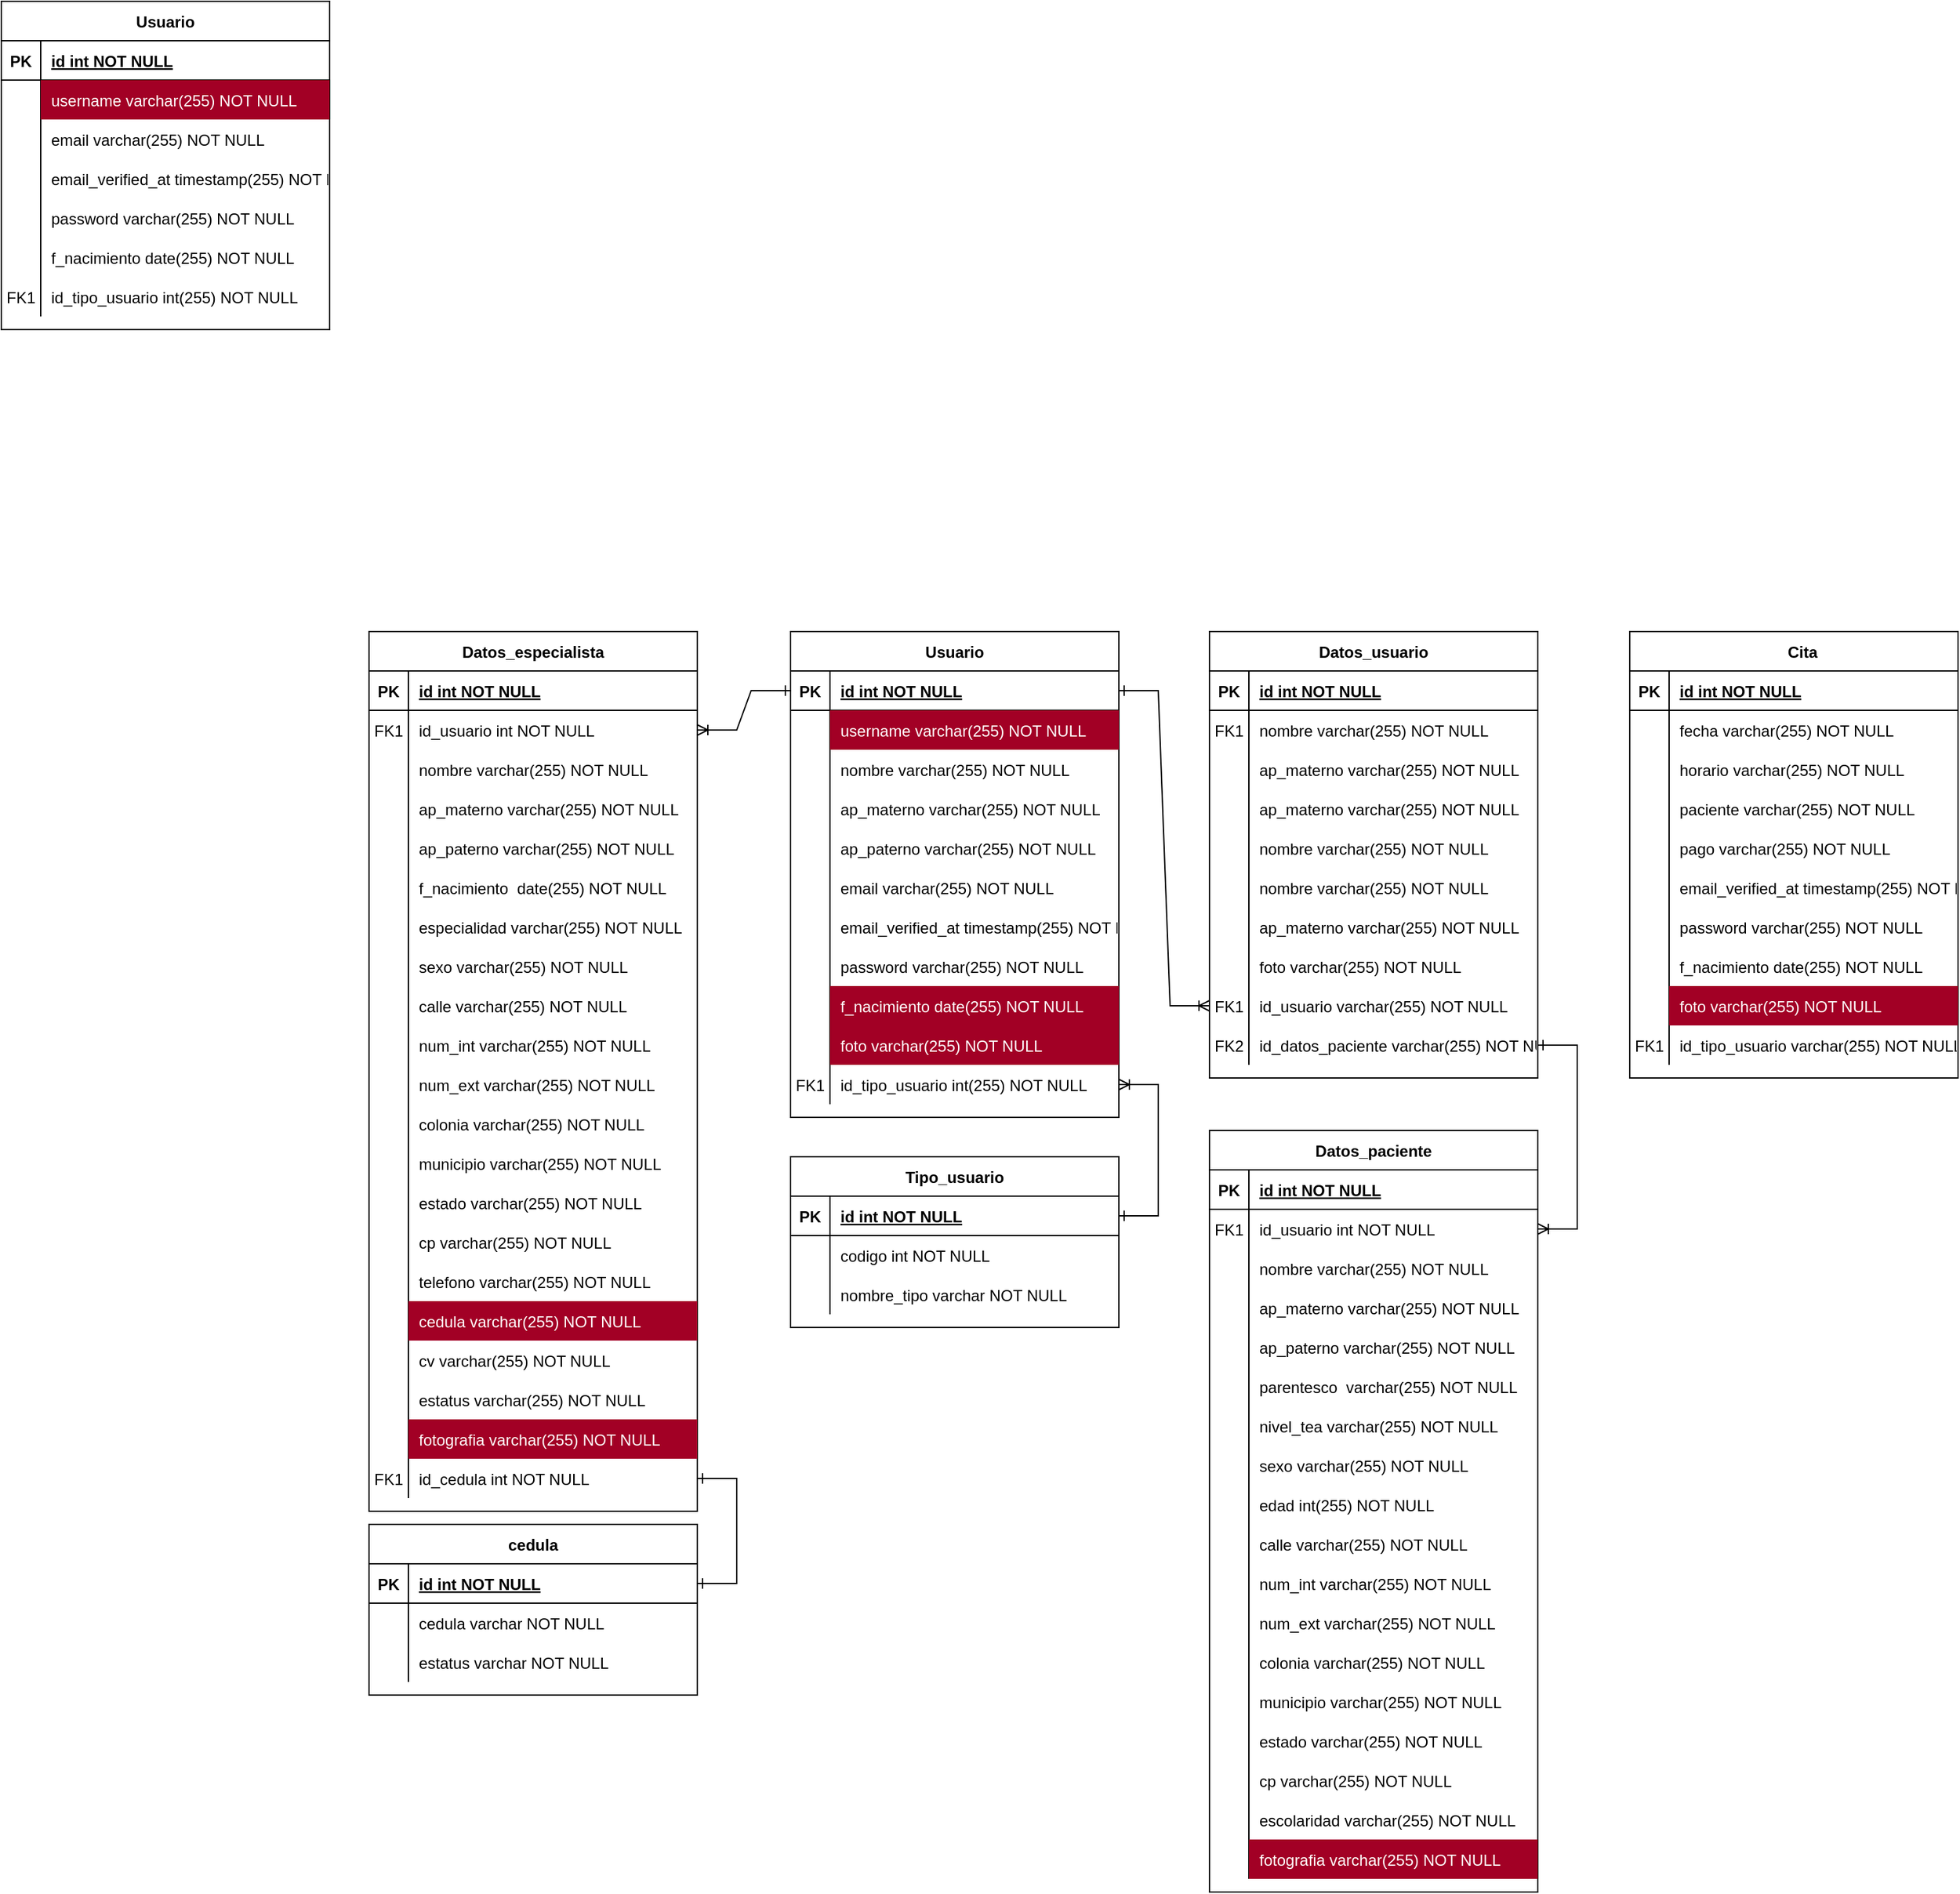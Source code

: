 <mxfile version="20.7.4" type="github">
  <diagram id="R2lEEEUBdFMjLlhIrx00" name="Page-1">
    <mxGraphModel dx="1811" dy="1644" grid="1" gridSize="10" guides="1" tooltips="1" connect="1" arrows="1" fold="1" page="1" pageScale="1" pageWidth="850" pageHeight="1100" math="0" shadow="0" extFonts="Permanent Marker^https://fonts.googleapis.com/css?family=Permanent+Marker">
      <root>
        <mxCell id="0" />
        <mxCell id="1" parent="0" />
        <mxCell id="C-vyLk0tnHw3VtMMgP7b-13" value="Datos_paciente" style="shape=table;startSize=30;container=1;collapsible=1;childLayout=tableLayout;fixedRows=1;rowLines=0;fontStyle=1;align=center;resizeLast=1;" parent="1" vertex="1">
          <mxGeometry x="400" y="380" width="250" height="580" as="geometry" />
        </mxCell>
        <mxCell id="C-vyLk0tnHw3VtMMgP7b-14" value="" style="shape=partialRectangle;collapsible=0;dropTarget=0;pointerEvents=0;fillColor=none;points=[[0,0.5],[1,0.5]];portConstraint=eastwest;top=0;left=0;right=0;bottom=1;" parent="C-vyLk0tnHw3VtMMgP7b-13" vertex="1">
          <mxGeometry y="30" width="250" height="30" as="geometry" />
        </mxCell>
        <mxCell id="C-vyLk0tnHw3VtMMgP7b-15" value="PK" style="shape=partialRectangle;overflow=hidden;connectable=0;fillColor=none;top=0;left=0;bottom=0;right=0;fontStyle=1;" parent="C-vyLk0tnHw3VtMMgP7b-14" vertex="1">
          <mxGeometry width="30" height="30" as="geometry">
            <mxRectangle width="30" height="30" as="alternateBounds" />
          </mxGeometry>
        </mxCell>
        <mxCell id="C-vyLk0tnHw3VtMMgP7b-16" value="id int NOT NULL " style="shape=partialRectangle;overflow=hidden;connectable=0;fillColor=none;top=0;left=0;bottom=0;right=0;align=left;spacingLeft=6;fontStyle=5;" parent="C-vyLk0tnHw3VtMMgP7b-14" vertex="1">
          <mxGeometry x="30" width="220" height="30" as="geometry">
            <mxRectangle width="220" height="30" as="alternateBounds" />
          </mxGeometry>
        </mxCell>
        <mxCell id="C-vyLk0tnHw3VtMMgP7b-17" value="" style="shape=partialRectangle;collapsible=0;dropTarget=0;pointerEvents=0;fillColor=none;points=[[0,0.5],[1,0.5]];portConstraint=eastwest;top=0;left=0;right=0;bottom=0;" parent="C-vyLk0tnHw3VtMMgP7b-13" vertex="1">
          <mxGeometry y="60" width="250" height="30" as="geometry" />
        </mxCell>
        <mxCell id="C-vyLk0tnHw3VtMMgP7b-18" value="FK1" style="shape=partialRectangle;overflow=hidden;connectable=0;fillColor=none;top=0;left=0;bottom=0;right=0;" parent="C-vyLk0tnHw3VtMMgP7b-17" vertex="1">
          <mxGeometry width="30" height="30" as="geometry">
            <mxRectangle width="30" height="30" as="alternateBounds" />
          </mxGeometry>
        </mxCell>
        <mxCell id="C-vyLk0tnHw3VtMMgP7b-19" value="id_usuario int NOT NULL" style="shape=partialRectangle;overflow=hidden;connectable=0;fillColor=none;top=0;left=0;bottom=0;right=0;align=left;spacingLeft=6;" parent="C-vyLk0tnHw3VtMMgP7b-17" vertex="1">
          <mxGeometry x="30" width="220" height="30" as="geometry">
            <mxRectangle width="220" height="30" as="alternateBounds" />
          </mxGeometry>
        </mxCell>
        <mxCell id="C-vyLk0tnHw3VtMMgP7b-20" value="" style="shape=partialRectangle;collapsible=0;dropTarget=0;pointerEvents=0;fillColor=none;points=[[0,0.5],[1,0.5]];portConstraint=eastwest;top=0;left=0;right=0;bottom=0;" parent="C-vyLk0tnHw3VtMMgP7b-13" vertex="1">
          <mxGeometry y="90" width="250" height="30" as="geometry" />
        </mxCell>
        <mxCell id="C-vyLk0tnHw3VtMMgP7b-21" value="" style="shape=partialRectangle;overflow=hidden;connectable=0;fillColor=none;top=0;left=0;bottom=0;right=0;" parent="C-vyLk0tnHw3VtMMgP7b-20" vertex="1">
          <mxGeometry width="30" height="30" as="geometry">
            <mxRectangle width="30" height="30" as="alternateBounds" />
          </mxGeometry>
        </mxCell>
        <mxCell id="C-vyLk0tnHw3VtMMgP7b-22" value="nombre varchar(255) NOT NULL" style="shape=partialRectangle;overflow=hidden;connectable=0;fillColor=none;top=0;left=0;bottom=0;right=0;align=left;spacingLeft=6;" parent="C-vyLk0tnHw3VtMMgP7b-20" vertex="1">
          <mxGeometry x="30" width="220" height="30" as="geometry">
            <mxRectangle width="220" height="30" as="alternateBounds" />
          </mxGeometry>
        </mxCell>
        <mxCell id="8WzFkjwSSHfkXtW6JEIC-92" value="" style="shape=partialRectangle;collapsible=0;dropTarget=0;pointerEvents=0;fillColor=none;points=[[0,0.5],[1,0.5]];portConstraint=eastwest;top=0;left=0;right=0;bottom=0;" parent="C-vyLk0tnHw3VtMMgP7b-13" vertex="1">
          <mxGeometry y="120" width="250" height="30" as="geometry" />
        </mxCell>
        <mxCell id="8WzFkjwSSHfkXtW6JEIC-93" value="" style="shape=partialRectangle;overflow=hidden;connectable=0;fillColor=none;top=0;left=0;bottom=0;right=0;" parent="8WzFkjwSSHfkXtW6JEIC-92" vertex="1">
          <mxGeometry width="30" height="30" as="geometry">
            <mxRectangle width="30" height="30" as="alternateBounds" />
          </mxGeometry>
        </mxCell>
        <mxCell id="8WzFkjwSSHfkXtW6JEIC-94" value="ap_materno varchar(255) NOT NULL" style="shape=partialRectangle;overflow=hidden;connectable=0;fillColor=none;top=0;left=0;bottom=0;right=0;align=left;spacingLeft=6;" parent="8WzFkjwSSHfkXtW6JEIC-92" vertex="1">
          <mxGeometry x="30" width="220" height="30" as="geometry">
            <mxRectangle width="220" height="30" as="alternateBounds" />
          </mxGeometry>
        </mxCell>
        <mxCell id="8WzFkjwSSHfkXtW6JEIC-95" value="" style="shape=partialRectangle;collapsible=0;dropTarget=0;pointerEvents=0;fillColor=none;points=[[0,0.5],[1,0.5]];portConstraint=eastwest;top=0;left=0;right=0;bottom=0;" parent="C-vyLk0tnHw3VtMMgP7b-13" vertex="1">
          <mxGeometry y="150" width="250" height="30" as="geometry" />
        </mxCell>
        <mxCell id="8WzFkjwSSHfkXtW6JEIC-96" value="" style="shape=partialRectangle;overflow=hidden;connectable=0;fillColor=none;top=0;left=0;bottom=0;right=0;" parent="8WzFkjwSSHfkXtW6JEIC-95" vertex="1">
          <mxGeometry width="30" height="30" as="geometry">
            <mxRectangle width="30" height="30" as="alternateBounds" />
          </mxGeometry>
        </mxCell>
        <mxCell id="8WzFkjwSSHfkXtW6JEIC-97" value="ap_paterno varchar(255) NOT NULL" style="shape=partialRectangle;overflow=hidden;connectable=0;fillColor=none;top=0;left=0;bottom=0;right=0;align=left;spacingLeft=6;" parent="8WzFkjwSSHfkXtW6JEIC-95" vertex="1">
          <mxGeometry x="30" width="220" height="30" as="geometry">
            <mxRectangle width="220" height="30" as="alternateBounds" />
          </mxGeometry>
        </mxCell>
        <mxCell id="8WzFkjwSSHfkXtW6JEIC-98" value="" style="shape=partialRectangle;collapsible=0;dropTarget=0;pointerEvents=0;fillColor=none;points=[[0,0.5],[1,0.5]];portConstraint=eastwest;top=0;left=0;right=0;bottom=0;" parent="C-vyLk0tnHw3VtMMgP7b-13" vertex="1">
          <mxGeometry y="180" width="250" height="30" as="geometry" />
        </mxCell>
        <mxCell id="8WzFkjwSSHfkXtW6JEIC-99" value="" style="shape=partialRectangle;overflow=hidden;connectable=0;fillColor=none;top=0;left=0;bottom=0;right=0;" parent="8WzFkjwSSHfkXtW6JEIC-98" vertex="1">
          <mxGeometry width="30" height="30" as="geometry">
            <mxRectangle width="30" height="30" as="alternateBounds" />
          </mxGeometry>
        </mxCell>
        <mxCell id="8WzFkjwSSHfkXtW6JEIC-100" value="parentesco  varchar(255) NOT NULL" style="shape=partialRectangle;overflow=hidden;connectable=0;fillColor=none;top=0;left=0;bottom=0;right=0;align=left;spacingLeft=6;" parent="8WzFkjwSSHfkXtW6JEIC-98" vertex="1">
          <mxGeometry x="30" width="220" height="30" as="geometry">
            <mxRectangle width="220" height="30" as="alternateBounds" />
          </mxGeometry>
        </mxCell>
        <mxCell id="8WzFkjwSSHfkXtW6JEIC-101" value="" style="shape=partialRectangle;collapsible=0;dropTarget=0;pointerEvents=0;fillColor=none;points=[[0,0.5],[1,0.5]];portConstraint=eastwest;top=0;left=0;right=0;bottom=0;" parent="C-vyLk0tnHw3VtMMgP7b-13" vertex="1">
          <mxGeometry y="210" width="250" height="30" as="geometry" />
        </mxCell>
        <mxCell id="8WzFkjwSSHfkXtW6JEIC-102" value="" style="shape=partialRectangle;overflow=hidden;connectable=0;fillColor=none;top=0;left=0;bottom=0;right=0;" parent="8WzFkjwSSHfkXtW6JEIC-101" vertex="1">
          <mxGeometry width="30" height="30" as="geometry">
            <mxRectangle width="30" height="30" as="alternateBounds" />
          </mxGeometry>
        </mxCell>
        <mxCell id="8WzFkjwSSHfkXtW6JEIC-103" value="nivel_tea varchar(255) NOT NULL" style="shape=partialRectangle;overflow=hidden;connectable=0;fillColor=none;top=0;left=0;bottom=0;right=0;align=left;spacingLeft=6;" parent="8WzFkjwSSHfkXtW6JEIC-101" vertex="1">
          <mxGeometry x="30" width="220" height="30" as="geometry">
            <mxRectangle width="220" height="30" as="alternateBounds" />
          </mxGeometry>
        </mxCell>
        <mxCell id="8WzFkjwSSHfkXtW6JEIC-104" value="" style="shape=partialRectangle;collapsible=0;dropTarget=0;pointerEvents=0;fillColor=none;points=[[0,0.5],[1,0.5]];portConstraint=eastwest;top=0;left=0;right=0;bottom=0;" parent="C-vyLk0tnHw3VtMMgP7b-13" vertex="1">
          <mxGeometry y="240" width="250" height="30" as="geometry" />
        </mxCell>
        <mxCell id="8WzFkjwSSHfkXtW6JEIC-105" value="" style="shape=partialRectangle;overflow=hidden;connectable=0;fillColor=none;top=0;left=0;bottom=0;right=0;" parent="8WzFkjwSSHfkXtW6JEIC-104" vertex="1">
          <mxGeometry width="30" height="30" as="geometry">
            <mxRectangle width="30" height="30" as="alternateBounds" />
          </mxGeometry>
        </mxCell>
        <mxCell id="8WzFkjwSSHfkXtW6JEIC-106" value="sexo varchar(255) NOT NULL" style="shape=partialRectangle;overflow=hidden;connectable=0;fillColor=none;top=0;left=0;bottom=0;right=0;align=left;spacingLeft=6;" parent="8WzFkjwSSHfkXtW6JEIC-104" vertex="1">
          <mxGeometry x="30" width="220" height="30" as="geometry">
            <mxRectangle width="220" height="30" as="alternateBounds" />
          </mxGeometry>
        </mxCell>
        <mxCell id="8WzFkjwSSHfkXtW6JEIC-114" value="" style="shape=partialRectangle;collapsible=0;dropTarget=0;pointerEvents=0;fillColor=none;points=[[0,0.5],[1,0.5]];portConstraint=eastwest;top=0;left=0;right=0;bottom=0;" parent="C-vyLk0tnHw3VtMMgP7b-13" vertex="1">
          <mxGeometry y="270" width="250" height="30" as="geometry" />
        </mxCell>
        <mxCell id="8WzFkjwSSHfkXtW6JEIC-115" value="" style="shape=partialRectangle;overflow=hidden;connectable=0;fillColor=none;top=0;left=0;bottom=0;right=0;" parent="8WzFkjwSSHfkXtW6JEIC-114" vertex="1">
          <mxGeometry width="30" height="30" as="geometry">
            <mxRectangle width="30" height="30" as="alternateBounds" />
          </mxGeometry>
        </mxCell>
        <mxCell id="8WzFkjwSSHfkXtW6JEIC-116" value="edad int(255) NOT NULL" style="shape=partialRectangle;overflow=hidden;connectable=0;fillColor=none;top=0;left=0;bottom=0;right=0;align=left;spacingLeft=6;" parent="8WzFkjwSSHfkXtW6JEIC-114" vertex="1">
          <mxGeometry x="30" width="220" height="30" as="geometry">
            <mxRectangle width="220" height="30" as="alternateBounds" />
          </mxGeometry>
        </mxCell>
        <mxCell id="8WzFkjwSSHfkXtW6JEIC-120" value="" style="shape=partialRectangle;collapsible=0;dropTarget=0;pointerEvents=0;fillColor=none;points=[[0,0.5],[1,0.5]];portConstraint=eastwest;top=0;left=0;right=0;bottom=0;" parent="C-vyLk0tnHw3VtMMgP7b-13" vertex="1">
          <mxGeometry y="300" width="250" height="30" as="geometry" />
        </mxCell>
        <mxCell id="8WzFkjwSSHfkXtW6JEIC-121" value="" style="shape=partialRectangle;overflow=hidden;connectable=0;fillColor=none;top=0;left=0;bottom=0;right=0;" parent="8WzFkjwSSHfkXtW6JEIC-120" vertex="1">
          <mxGeometry width="30" height="30" as="geometry">
            <mxRectangle width="30" height="30" as="alternateBounds" />
          </mxGeometry>
        </mxCell>
        <mxCell id="8WzFkjwSSHfkXtW6JEIC-122" value="calle varchar(255) NOT NULL" style="shape=partialRectangle;overflow=hidden;connectable=0;fillColor=none;top=0;left=0;bottom=0;right=0;align=left;spacingLeft=6;" parent="8WzFkjwSSHfkXtW6JEIC-120" vertex="1">
          <mxGeometry x="30" width="220" height="30" as="geometry">
            <mxRectangle width="220" height="30" as="alternateBounds" />
          </mxGeometry>
        </mxCell>
        <mxCell id="8WzFkjwSSHfkXtW6JEIC-126" value="" style="shape=partialRectangle;collapsible=0;dropTarget=0;pointerEvents=0;fillColor=none;points=[[0,0.5],[1,0.5]];portConstraint=eastwest;top=0;left=0;right=0;bottom=0;" parent="C-vyLk0tnHw3VtMMgP7b-13" vertex="1">
          <mxGeometry y="330" width="250" height="30" as="geometry" />
        </mxCell>
        <mxCell id="8WzFkjwSSHfkXtW6JEIC-127" value="" style="shape=partialRectangle;overflow=hidden;connectable=0;fillColor=none;top=0;left=0;bottom=0;right=0;" parent="8WzFkjwSSHfkXtW6JEIC-126" vertex="1">
          <mxGeometry width="30" height="30" as="geometry">
            <mxRectangle width="30" height="30" as="alternateBounds" />
          </mxGeometry>
        </mxCell>
        <mxCell id="8WzFkjwSSHfkXtW6JEIC-128" value="num_int varchar(255) NOT NULL" style="shape=partialRectangle;overflow=hidden;connectable=0;fillColor=none;top=0;left=0;bottom=0;right=0;align=left;spacingLeft=6;" parent="8WzFkjwSSHfkXtW6JEIC-126" vertex="1">
          <mxGeometry x="30" width="220" height="30" as="geometry">
            <mxRectangle width="220" height="30" as="alternateBounds" />
          </mxGeometry>
        </mxCell>
        <mxCell id="8WzFkjwSSHfkXtW6JEIC-129" value="" style="shape=partialRectangle;collapsible=0;dropTarget=0;pointerEvents=0;fillColor=none;points=[[0,0.5],[1,0.5]];portConstraint=eastwest;top=0;left=0;right=0;bottom=0;" parent="C-vyLk0tnHw3VtMMgP7b-13" vertex="1">
          <mxGeometry y="360" width="250" height="30" as="geometry" />
        </mxCell>
        <mxCell id="8WzFkjwSSHfkXtW6JEIC-130" value="" style="shape=partialRectangle;overflow=hidden;connectable=0;fillColor=none;top=0;left=0;bottom=0;right=0;" parent="8WzFkjwSSHfkXtW6JEIC-129" vertex="1">
          <mxGeometry width="30" height="30" as="geometry">
            <mxRectangle width="30" height="30" as="alternateBounds" />
          </mxGeometry>
        </mxCell>
        <mxCell id="8WzFkjwSSHfkXtW6JEIC-131" value="num_ext varchar(255) NOT NULL" style="shape=partialRectangle;overflow=hidden;connectable=0;fillColor=none;top=0;left=0;bottom=0;right=0;align=left;spacingLeft=6;" parent="8WzFkjwSSHfkXtW6JEIC-129" vertex="1">
          <mxGeometry x="30" width="220" height="30" as="geometry">
            <mxRectangle width="220" height="30" as="alternateBounds" />
          </mxGeometry>
        </mxCell>
        <mxCell id="8WzFkjwSSHfkXtW6JEIC-123" value="" style="shape=partialRectangle;collapsible=0;dropTarget=0;pointerEvents=0;fillColor=none;points=[[0,0.5],[1,0.5]];portConstraint=eastwest;top=0;left=0;right=0;bottom=0;" parent="C-vyLk0tnHw3VtMMgP7b-13" vertex="1">
          <mxGeometry y="390" width="250" height="30" as="geometry" />
        </mxCell>
        <mxCell id="8WzFkjwSSHfkXtW6JEIC-124" value="" style="shape=partialRectangle;overflow=hidden;connectable=0;fillColor=none;top=0;left=0;bottom=0;right=0;" parent="8WzFkjwSSHfkXtW6JEIC-123" vertex="1">
          <mxGeometry width="30" height="30" as="geometry">
            <mxRectangle width="30" height="30" as="alternateBounds" />
          </mxGeometry>
        </mxCell>
        <mxCell id="8WzFkjwSSHfkXtW6JEIC-125" value="colonia varchar(255) NOT NULL" style="shape=partialRectangle;overflow=hidden;connectable=0;fillColor=none;top=0;left=0;bottom=0;right=0;align=left;spacingLeft=6;" parent="8WzFkjwSSHfkXtW6JEIC-123" vertex="1">
          <mxGeometry x="30" width="220" height="30" as="geometry">
            <mxRectangle width="220" height="30" as="alternateBounds" />
          </mxGeometry>
        </mxCell>
        <mxCell id="8WzFkjwSSHfkXtW6JEIC-175" value="" style="shape=partialRectangle;collapsible=0;dropTarget=0;pointerEvents=0;fillColor=none;points=[[0,0.5],[1,0.5]];portConstraint=eastwest;top=0;left=0;right=0;bottom=0;" parent="C-vyLk0tnHw3VtMMgP7b-13" vertex="1">
          <mxGeometry y="420" width="250" height="30" as="geometry" />
        </mxCell>
        <mxCell id="8WzFkjwSSHfkXtW6JEIC-176" value="" style="shape=partialRectangle;overflow=hidden;connectable=0;fillColor=none;top=0;left=0;bottom=0;right=0;" parent="8WzFkjwSSHfkXtW6JEIC-175" vertex="1">
          <mxGeometry width="30" height="30" as="geometry">
            <mxRectangle width="30" height="30" as="alternateBounds" />
          </mxGeometry>
        </mxCell>
        <mxCell id="8WzFkjwSSHfkXtW6JEIC-177" value="municipio varchar(255) NOT NULL" style="shape=partialRectangle;overflow=hidden;connectable=0;fillColor=none;top=0;left=0;bottom=0;right=0;align=left;spacingLeft=6;" parent="8WzFkjwSSHfkXtW6JEIC-175" vertex="1">
          <mxGeometry x="30" width="220" height="30" as="geometry">
            <mxRectangle width="220" height="30" as="alternateBounds" />
          </mxGeometry>
        </mxCell>
        <mxCell id="8WzFkjwSSHfkXtW6JEIC-178" value="" style="shape=partialRectangle;collapsible=0;dropTarget=0;pointerEvents=0;fillColor=none;points=[[0,0.5],[1,0.5]];portConstraint=eastwest;top=0;left=0;right=0;bottom=0;" parent="C-vyLk0tnHw3VtMMgP7b-13" vertex="1">
          <mxGeometry y="450" width="250" height="30" as="geometry" />
        </mxCell>
        <mxCell id="8WzFkjwSSHfkXtW6JEIC-179" value="" style="shape=partialRectangle;overflow=hidden;connectable=0;fillColor=none;top=0;left=0;bottom=0;right=0;" parent="8WzFkjwSSHfkXtW6JEIC-178" vertex="1">
          <mxGeometry width="30" height="30" as="geometry">
            <mxRectangle width="30" height="30" as="alternateBounds" />
          </mxGeometry>
        </mxCell>
        <mxCell id="8WzFkjwSSHfkXtW6JEIC-180" value="estado varchar(255) NOT NULL" style="shape=partialRectangle;overflow=hidden;connectable=0;fillColor=none;top=0;left=0;bottom=0;right=0;align=left;spacingLeft=6;" parent="8WzFkjwSSHfkXtW6JEIC-178" vertex="1">
          <mxGeometry x="30" width="220" height="30" as="geometry">
            <mxRectangle width="220" height="30" as="alternateBounds" />
          </mxGeometry>
        </mxCell>
        <mxCell id="8WzFkjwSSHfkXtW6JEIC-181" value="" style="shape=partialRectangle;collapsible=0;dropTarget=0;pointerEvents=0;fillColor=none;points=[[0,0.5],[1,0.5]];portConstraint=eastwest;top=0;left=0;right=0;bottom=0;" parent="C-vyLk0tnHw3VtMMgP7b-13" vertex="1">
          <mxGeometry y="480" width="250" height="30" as="geometry" />
        </mxCell>
        <mxCell id="8WzFkjwSSHfkXtW6JEIC-182" value="" style="shape=partialRectangle;overflow=hidden;connectable=0;fillColor=none;top=0;left=0;bottom=0;right=0;" parent="8WzFkjwSSHfkXtW6JEIC-181" vertex="1">
          <mxGeometry width="30" height="30" as="geometry">
            <mxRectangle width="30" height="30" as="alternateBounds" />
          </mxGeometry>
        </mxCell>
        <mxCell id="8WzFkjwSSHfkXtW6JEIC-183" value="cp varchar(255) NOT NULL" style="shape=partialRectangle;overflow=hidden;connectable=0;fillColor=none;top=0;left=0;bottom=0;right=0;align=left;spacingLeft=6;" parent="8WzFkjwSSHfkXtW6JEIC-181" vertex="1">
          <mxGeometry x="30" width="220" height="30" as="geometry">
            <mxRectangle width="220" height="30" as="alternateBounds" />
          </mxGeometry>
        </mxCell>
        <mxCell id="8WzFkjwSSHfkXtW6JEIC-184" value="" style="shape=partialRectangle;collapsible=0;dropTarget=0;pointerEvents=0;fillColor=none;points=[[0,0.5],[1,0.5]];portConstraint=eastwest;top=0;left=0;right=0;bottom=0;" parent="C-vyLk0tnHw3VtMMgP7b-13" vertex="1">
          <mxGeometry y="510" width="250" height="30" as="geometry" />
        </mxCell>
        <mxCell id="8WzFkjwSSHfkXtW6JEIC-185" value="" style="shape=partialRectangle;overflow=hidden;connectable=0;fillColor=none;top=0;left=0;bottom=0;right=0;" parent="8WzFkjwSSHfkXtW6JEIC-184" vertex="1">
          <mxGeometry width="30" height="30" as="geometry">
            <mxRectangle width="30" height="30" as="alternateBounds" />
          </mxGeometry>
        </mxCell>
        <mxCell id="8WzFkjwSSHfkXtW6JEIC-186" value="escolaridad varchar(255) NOT NULL" style="shape=partialRectangle;overflow=hidden;connectable=0;fillColor=none;top=0;left=0;bottom=0;right=0;align=left;spacingLeft=6;" parent="8WzFkjwSSHfkXtW6JEIC-184" vertex="1">
          <mxGeometry x="30" width="220" height="30" as="geometry">
            <mxRectangle width="220" height="30" as="alternateBounds" />
          </mxGeometry>
        </mxCell>
        <mxCell id="8WzFkjwSSHfkXtW6JEIC-187" value="" style="shape=partialRectangle;collapsible=0;dropTarget=0;pointerEvents=0;fillColor=none;points=[[0,0.5],[1,0.5]];portConstraint=eastwest;top=0;left=0;right=0;bottom=0;" parent="C-vyLk0tnHw3VtMMgP7b-13" vertex="1">
          <mxGeometry y="540" width="250" height="30" as="geometry" />
        </mxCell>
        <mxCell id="8WzFkjwSSHfkXtW6JEIC-188" value="" style="shape=partialRectangle;overflow=hidden;connectable=0;fillColor=none;top=0;left=0;bottom=0;right=0;" parent="8WzFkjwSSHfkXtW6JEIC-187" vertex="1">
          <mxGeometry width="30" height="30" as="geometry">
            <mxRectangle width="30" height="30" as="alternateBounds" />
          </mxGeometry>
        </mxCell>
        <mxCell id="8WzFkjwSSHfkXtW6JEIC-189" value="fotografia varchar(255) NOT NULL" style="shape=partialRectangle;overflow=hidden;connectable=0;fillColor=#a20025;top=0;left=0;bottom=0;right=0;align=left;spacingLeft=6;fontColor=#ffffff;strokeColor=#6F0000;" parent="8WzFkjwSSHfkXtW6JEIC-187" vertex="1">
          <mxGeometry x="30" width="220" height="30" as="geometry">
            <mxRectangle width="220" height="30" as="alternateBounds" />
          </mxGeometry>
        </mxCell>
        <mxCell id="C-vyLk0tnHw3VtMMgP7b-23" value="Usuario" style="shape=table;startSize=30;container=1;collapsible=1;childLayout=tableLayout;fixedRows=1;rowLines=0;fontStyle=1;align=center;resizeLast=1;" parent="1" vertex="1">
          <mxGeometry x="81" width="250" height="370" as="geometry" />
        </mxCell>
        <mxCell id="C-vyLk0tnHw3VtMMgP7b-24" value="" style="shape=partialRectangle;collapsible=0;dropTarget=0;pointerEvents=0;fillColor=none;points=[[0,0.5],[1,0.5]];portConstraint=eastwest;top=0;left=0;right=0;bottom=1;" parent="C-vyLk0tnHw3VtMMgP7b-23" vertex="1">
          <mxGeometry y="30" width="250" height="30" as="geometry" />
        </mxCell>
        <mxCell id="C-vyLk0tnHw3VtMMgP7b-25" value="PK" style="shape=partialRectangle;overflow=hidden;connectable=0;fillColor=none;top=0;left=0;bottom=0;right=0;fontStyle=1;" parent="C-vyLk0tnHw3VtMMgP7b-24" vertex="1">
          <mxGeometry width="30" height="30" as="geometry">
            <mxRectangle width="30" height="30" as="alternateBounds" />
          </mxGeometry>
        </mxCell>
        <mxCell id="C-vyLk0tnHw3VtMMgP7b-26" value="id int NOT NULL " style="shape=partialRectangle;overflow=hidden;connectable=0;fillColor=none;top=0;left=0;bottom=0;right=0;align=left;spacingLeft=6;fontStyle=5;" parent="C-vyLk0tnHw3VtMMgP7b-24" vertex="1">
          <mxGeometry x="30" width="220" height="30" as="geometry">
            <mxRectangle width="220" height="30" as="alternateBounds" />
          </mxGeometry>
        </mxCell>
        <mxCell id="C-vyLk0tnHw3VtMMgP7b-27" value="" style="shape=partialRectangle;collapsible=0;dropTarget=0;pointerEvents=0;fillColor=none;points=[[0,0.5],[1,0.5]];portConstraint=eastwest;top=0;left=0;right=0;bottom=0;" parent="C-vyLk0tnHw3VtMMgP7b-23" vertex="1">
          <mxGeometry y="60" width="250" height="30" as="geometry" />
        </mxCell>
        <mxCell id="C-vyLk0tnHw3VtMMgP7b-28" value="" style="shape=partialRectangle;overflow=hidden;connectable=0;fillColor=none;top=0;left=0;bottom=0;right=0;" parent="C-vyLk0tnHw3VtMMgP7b-27" vertex="1">
          <mxGeometry width="30" height="30" as="geometry">
            <mxRectangle width="30" height="30" as="alternateBounds" />
          </mxGeometry>
        </mxCell>
        <mxCell id="C-vyLk0tnHw3VtMMgP7b-29" value="username varchar(255) NOT NULL" style="shape=partialRectangle;overflow=hidden;connectable=0;fillColor=#a20025;top=0;left=0;bottom=0;right=0;align=left;spacingLeft=6;fontColor=#ffffff;strokeColor=#6F0000;" parent="C-vyLk0tnHw3VtMMgP7b-27" vertex="1">
          <mxGeometry x="30" width="220" height="30" as="geometry">
            <mxRectangle width="220" height="30" as="alternateBounds" />
          </mxGeometry>
        </mxCell>
        <mxCell id="8WzFkjwSSHfkXtW6JEIC-31" value="" style="shape=partialRectangle;collapsible=0;dropTarget=0;pointerEvents=0;fillColor=none;points=[[0,0.5],[1,0.5]];portConstraint=eastwest;top=0;left=0;right=0;bottom=0;" parent="C-vyLk0tnHw3VtMMgP7b-23" vertex="1">
          <mxGeometry y="90" width="250" height="30" as="geometry" />
        </mxCell>
        <mxCell id="8WzFkjwSSHfkXtW6JEIC-32" value="" style="shape=partialRectangle;overflow=hidden;connectable=0;fillColor=none;top=0;left=0;bottom=0;right=0;" parent="8WzFkjwSSHfkXtW6JEIC-31" vertex="1">
          <mxGeometry width="30" height="30" as="geometry">
            <mxRectangle width="30" height="30" as="alternateBounds" />
          </mxGeometry>
        </mxCell>
        <mxCell id="8WzFkjwSSHfkXtW6JEIC-33" value="nombre varchar(255) NOT NULL" style="shape=partialRectangle;overflow=hidden;connectable=0;fillColor=none;top=0;left=0;bottom=0;right=0;align=left;spacingLeft=6;" parent="8WzFkjwSSHfkXtW6JEIC-31" vertex="1">
          <mxGeometry x="30" width="220" height="30" as="geometry">
            <mxRectangle width="220" height="30" as="alternateBounds" />
          </mxGeometry>
        </mxCell>
        <mxCell id="8WzFkjwSSHfkXtW6JEIC-34" value="" style="shape=partialRectangle;collapsible=0;dropTarget=0;pointerEvents=0;fillColor=none;points=[[0,0.5],[1,0.5]];portConstraint=eastwest;top=0;left=0;right=0;bottom=0;" parent="C-vyLk0tnHw3VtMMgP7b-23" vertex="1">
          <mxGeometry y="120" width="250" height="30" as="geometry" />
        </mxCell>
        <mxCell id="8WzFkjwSSHfkXtW6JEIC-35" value="" style="shape=partialRectangle;overflow=hidden;connectable=0;fillColor=none;top=0;left=0;bottom=0;right=0;" parent="8WzFkjwSSHfkXtW6JEIC-34" vertex="1">
          <mxGeometry width="30" height="30" as="geometry">
            <mxRectangle width="30" height="30" as="alternateBounds" />
          </mxGeometry>
        </mxCell>
        <mxCell id="8WzFkjwSSHfkXtW6JEIC-36" value="ap_materno varchar(255) NOT NULL" style="shape=partialRectangle;overflow=hidden;connectable=0;fillColor=none;top=0;left=0;bottom=0;right=0;align=left;spacingLeft=6;" parent="8WzFkjwSSHfkXtW6JEIC-34" vertex="1">
          <mxGeometry x="30" width="220" height="30" as="geometry">
            <mxRectangle width="220" height="30" as="alternateBounds" />
          </mxGeometry>
        </mxCell>
        <mxCell id="8WzFkjwSSHfkXtW6JEIC-37" value="" style="shape=partialRectangle;collapsible=0;dropTarget=0;pointerEvents=0;fillColor=none;points=[[0,0.5],[1,0.5]];portConstraint=eastwest;top=0;left=0;right=0;bottom=0;" parent="C-vyLk0tnHw3VtMMgP7b-23" vertex="1">
          <mxGeometry y="150" width="250" height="30" as="geometry" />
        </mxCell>
        <mxCell id="8WzFkjwSSHfkXtW6JEIC-38" value="" style="shape=partialRectangle;overflow=hidden;connectable=0;fillColor=none;top=0;left=0;bottom=0;right=0;" parent="8WzFkjwSSHfkXtW6JEIC-37" vertex="1">
          <mxGeometry width="30" height="30" as="geometry">
            <mxRectangle width="30" height="30" as="alternateBounds" />
          </mxGeometry>
        </mxCell>
        <mxCell id="8WzFkjwSSHfkXtW6JEIC-39" value="ap_paterno varchar(255) NOT NULL" style="shape=partialRectangle;overflow=hidden;connectable=0;fillColor=none;top=0;left=0;bottom=0;right=0;align=left;spacingLeft=6;" parent="8WzFkjwSSHfkXtW6JEIC-37" vertex="1">
          <mxGeometry x="30" width="220" height="30" as="geometry">
            <mxRectangle width="220" height="30" as="alternateBounds" />
          </mxGeometry>
        </mxCell>
        <mxCell id="8WzFkjwSSHfkXtW6JEIC-40" value="" style="shape=partialRectangle;collapsible=0;dropTarget=0;pointerEvents=0;fillColor=none;points=[[0,0.5],[1,0.5]];portConstraint=eastwest;top=0;left=0;right=0;bottom=0;" parent="C-vyLk0tnHw3VtMMgP7b-23" vertex="1">
          <mxGeometry y="180" width="250" height="30" as="geometry" />
        </mxCell>
        <mxCell id="8WzFkjwSSHfkXtW6JEIC-41" value="" style="shape=partialRectangle;overflow=hidden;connectable=0;fillColor=none;top=0;left=0;bottom=0;right=0;" parent="8WzFkjwSSHfkXtW6JEIC-40" vertex="1">
          <mxGeometry width="30" height="30" as="geometry">
            <mxRectangle width="30" height="30" as="alternateBounds" />
          </mxGeometry>
        </mxCell>
        <mxCell id="8WzFkjwSSHfkXtW6JEIC-42" value="email varchar(255) NOT NULL" style="shape=partialRectangle;overflow=hidden;connectable=0;fillColor=none;top=0;left=0;bottom=0;right=0;align=left;spacingLeft=6;" parent="8WzFkjwSSHfkXtW6JEIC-40" vertex="1">
          <mxGeometry x="30" width="220" height="30" as="geometry">
            <mxRectangle width="220" height="30" as="alternateBounds" />
          </mxGeometry>
        </mxCell>
        <mxCell id="8WzFkjwSSHfkXtW6JEIC-43" value="" style="shape=partialRectangle;collapsible=0;dropTarget=0;pointerEvents=0;fillColor=none;points=[[0,0.5],[1,0.5]];portConstraint=eastwest;top=0;left=0;right=0;bottom=0;" parent="C-vyLk0tnHw3VtMMgP7b-23" vertex="1">
          <mxGeometry y="210" width="250" height="30" as="geometry" />
        </mxCell>
        <mxCell id="8WzFkjwSSHfkXtW6JEIC-44" value="" style="shape=partialRectangle;overflow=hidden;connectable=0;fillColor=none;top=0;left=0;bottom=0;right=0;" parent="8WzFkjwSSHfkXtW6JEIC-43" vertex="1">
          <mxGeometry width="30" height="30" as="geometry">
            <mxRectangle width="30" height="30" as="alternateBounds" />
          </mxGeometry>
        </mxCell>
        <mxCell id="8WzFkjwSSHfkXtW6JEIC-45" value="email_verified_at timestamp(255) NOT NULL" style="shape=partialRectangle;overflow=hidden;connectable=0;fillColor=none;top=0;left=0;bottom=0;right=0;align=left;spacingLeft=6;" parent="8WzFkjwSSHfkXtW6JEIC-43" vertex="1">
          <mxGeometry x="30" width="220" height="30" as="geometry">
            <mxRectangle width="220" height="30" as="alternateBounds" />
          </mxGeometry>
        </mxCell>
        <mxCell id="8WzFkjwSSHfkXtW6JEIC-46" value="" style="shape=partialRectangle;collapsible=0;dropTarget=0;pointerEvents=0;fillColor=none;points=[[0,0.5],[1,0.5]];portConstraint=eastwest;top=0;left=0;right=0;bottom=0;" parent="C-vyLk0tnHw3VtMMgP7b-23" vertex="1">
          <mxGeometry y="240" width="250" height="30" as="geometry" />
        </mxCell>
        <mxCell id="8WzFkjwSSHfkXtW6JEIC-47" value="" style="shape=partialRectangle;overflow=hidden;connectable=0;fillColor=none;top=0;left=0;bottom=0;right=0;" parent="8WzFkjwSSHfkXtW6JEIC-46" vertex="1">
          <mxGeometry width="30" height="30" as="geometry">
            <mxRectangle width="30" height="30" as="alternateBounds" />
          </mxGeometry>
        </mxCell>
        <mxCell id="8WzFkjwSSHfkXtW6JEIC-48" value="password varchar(255) NOT NULL" style="shape=partialRectangle;overflow=hidden;connectable=0;fillColor=none;top=0;left=0;bottom=0;right=0;align=left;spacingLeft=6;" parent="8WzFkjwSSHfkXtW6JEIC-46" vertex="1">
          <mxGeometry x="30" width="220" height="30" as="geometry">
            <mxRectangle width="220" height="30" as="alternateBounds" />
          </mxGeometry>
        </mxCell>
        <mxCell id="8WzFkjwSSHfkXtW6JEIC-49" value="" style="shape=partialRectangle;collapsible=0;dropTarget=0;pointerEvents=0;fillColor=none;points=[[0,0.5],[1,0.5]];portConstraint=eastwest;top=0;left=0;right=0;bottom=0;" parent="C-vyLk0tnHw3VtMMgP7b-23" vertex="1">
          <mxGeometry y="270" width="250" height="30" as="geometry" />
        </mxCell>
        <mxCell id="8WzFkjwSSHfkXtW6JEIC-50" value="" style="shape=partialRectangle;overflow=hidden;connectable=0;fillColor=none;top=0;left=0;bottom=0;right=0;" parent="8WzFkjwSSHfkXtW6JEIC-49" vertex="1">
          <mxGeometry width="30" height="30" as="geometry">
            <mxRectangle width="30" height="30" as="alternateBounds" />
          </mxGeometry>
        </mxCell>
        <mxCell id="8WzFkjwSSHfkXtW6JEIC-51" value="f_nacimiento date(255) NOT NULL" style="shape=partialRectangle;overflow=hidden;connectable=0;fillColor=#a20025;top=0;left=0;bottom=0;right=0;align=left;spacingLeft=6;fontColor=#ffffff;strokeColor=#6F0000;" parent="8WzFkjwSSHfkXtW6JEIC-49" vertex="1">
          <mxGeometry x="30" width="220" height="30" as="geometry">
            <mxRectangle width="220" height="30" as="alternateBounds" />
          </mxGeometry>
        </mxCell>
        <mxCell id="8WzFkjwSSHfkXtW6JEIC-80" value="" style="shape=partialRectangle;collapsible=0;dropTarget=0;pointerEvents=0;fillColor=none;points=[[0,0.5],[1,0.5]];portConstraint=eastwest;top=0;left=0;right=0;bottom=0;" parent="C-vyLk0tnHw3VtMMgP7b-23" vertex="1">
          <mxGeometry y="300" width="250" height="30" as="geometry" />
        </mxCell>
        <mxCell id="8WzFkjwSSHfkXtW6JEIC-81" value="" style="shape=partialRectangle;overflow=hidden;connectable=0;fillColor=none;top=0;left=0;bottom=0;right=0;" parent="8WzFkjwSSHfkXtW6JEIC-80" vertex="1">
          <mxGeometry width="30" height="30" as="geometry">
            <mxRectangle width="30" height="30" as="alternateBounds" />
          </mxGeometry>
        </mxCell>
        <mxCell id="8WzFkjwSSHfkXtW6JEIC-82" value="foto varchar(255) NOT NULL" style="shape=partialRectangle;overflow=hidden;connectable=0;fillColor=#a20025;top=0;left=0;bottom=0;right=0;align=left;spacingLeft=6;fontColor=#ffffff;strokeColor=#6F0000;" parent="8WzFkjwSSHfkXtW6JEIC-80" vertex="1">
          <mxGeometry x="30" width="220" height="30" as="geometry">
            <mxRectangle width="220" height="30" as="alternateBounds" />
          </mxGeometry>
        </mxCell>
        <mxCell id="8WzFkjwSSHfkXtW6JEIC-83" value="" style="shape=partialRectangle;collapsible=0;dropTarget=0;pointerEvents=0;fillColor=none;points=[[0,0.5],[1,0.5]];portConstraint=eastwest;top=0;left=0;right=0;bottom=0;" parent="C-vyLk0tnHw3VtMMgP7b-23" vertex="1">
          <mxGeometry y="330" width="250" height="30" as="geometry" />
        </mxCell>
        <mxCell id="8WzFkjwSSHfkXtW6JEIC-84" value="FK1" style="shape=partialRectangle;overflow=hidden;connectable=0;fillColor=none;top=0;left=0;bottom=0;right=0;" parent="8WzFkjwSSHfkXtW6JEIC-83" vertex="1">
          <mxGeometry width="30" height="30" as="geometry">
            <mxRectangle width="30" height="30" as="alternateBounds" />
          </mxGeometry>
        </mxCell>
        <mxCell id="8WzFkjwSSHfkXtW6JEIC-85" value="id_tipo_usuario int(255) NOT NULL" style="shape=partialRectangle;overflow=hidden;connectable=0;fillColor=none;top=0;left=0;bottom=0;right=0;align=left;spacingLeft=6;" parent="8WzFkjwSSHfkXtW6JEIC-83" vertex="1">
          <mxGeometry x="30" width="220" height="30" as="geometry">
            <mxRectangle width="220" height="30" as="alternateBounds" />
          </mxGeometry>
        </mxCell>
        <mxCell id="8WzFkjwSSHfkXtW6JEIC-190" value="    Cita" style="shape=table;startSize=30;container=1;collapsible=1;childLayout=tableLayout;fixedRows=1;rowLines=0;fontStyle=1;align=center;resizeLast=1;" parent="1" vertex="1">
          <mxGeometry x="720" width="250" height="340" as="geometry" />
        </mxCell>
        <mxCell id="8WzFkjwSSHfkXtW6JEIC-191" value="" style="shape=partialRectangle;collapsible=0;dropTarget=0;pointerEvents=0;fillColor=none;points=[[0,0.5],[1,0.5]];portConstraint=eastwest;top=0;left=0;right=0;bottom=1;" parent="8WzFkjwSSHfkXtW6JEIC-190" vertex="1">
          <mxGeometry y="30" width="250" height="30" as="geometry" />
        </mxCell>
        <mxCell id="8WzFkjwSSHfkXtW6JEIC-192" value="PK" style="shape=partialRectangle;overflow=hidden;connectable=0;fillColor=none;top=0;left=0;bottom=0;right=0;fontStyle=1;" parent="8WzFkjwSSHfkXtW6JEIC-191" vertex="1">
          <mxGeometry width="30" height="30" as="geometry">
            <mxRectangle width="30" height="30" as="alternateBounds" />
          </mxGeometry>
        </mxCell>
        <mxCell id="8WzFkjwSSHfkXtW6JEIC-193" value="id int NOT NULL " style="shape=partialRectangle;overflow=hidden;connectable=0;fillColor=none;top=0;left=0;bottom=0;right=0;align=left;spacingLeft=6;fontStyle=5;" parent="8WzFkjwSSHfkXtW6JEIC-191" vertex="1">
          <mxGeometry x="30" width="220" height="30" as="geometry">
            <mxRectangle width="220" height="30" as="alternateBounds" />
          </mxGeometry>
        </mxCell>
        <mxCell id="8WzFkjwSSHfkXtW6JEIC-197" value="" style="shape=partialRectangle;collapsible=0;dropTarget=0;pointerEvents=0;fillColor=none;points=[[0,0.5],[1,0.5]];portConstraint=eastwest;top=0;left=0;right=0;bottom=0;" parent="8WzFkjwSSHfkXtW6JEIC-190" vertex="1">
          <mxGeometry y="60" width="250" height="30" as="geometry" />
        </mxCell>
        <mxCell id="8WzFkjwSSHfkXtW6JEIC-198" value="" style="shape=partialRectangle;overflow=hidden;connectable=0;fillColor=none;top=0;left=0;bottom=0;right=0;" parent="8WzFkjwSSHfkXtW6JEIC-197" vertex="1">
          <mxGeometry width="30" height="30" as="geometry">
            <mxRectangle width="30" height="30" as="alternateBounds" />
          </mxGeometry>
        </mxCell>
        <mxCell id="8WzFkjwSSHfkXtW6JEIC-199" value="fecha varchar(255) NOT NULL" style="shape=partialRectangle;overflow=hidden;connectable=0;fillColor=none;top=0;left=0;bottom=0;right=0;align=left;spacingLeft=6;" parent="8WzFkjwSSHfkXtW6JEIC-197" vertex="1">
          <mxGeometry x="30" width="220" height="30" as="geometry">
            <mxRectangle width="220" height="30" as="alternateBounds" />
          </mxGeometry>
        </mxCell>
        <mxCell id="8WzFkjwSSHfkXtW6JEIC-200" value="" style="shape=partialRectangle;collapsible=0;dropTarget=0;pointerEvents=0;fillColor=none;points=[[0,0.5],[1,0.5]];portConstraint=eastwest;top=0;left=0;right=0;bottom=0;" parent="8WzFkjwSSHfkXtW6JEIC-190" vertex="1">
          <mxGeometry y="90" width="250" height="30" as="geometry" />
        </mxCell>
        <mxCell id="8WzFkjwSSHfkXtW6JEIC-201" value="" style="shape=partialRectangle;overflow=hidden;connectable=0;fillColor=none;top=0;left=0;bottom=0;right=0;" parent="8WzFkjwSSHfkXtW6JEIC-200" vertex="1">
          <mxGeometry width="30" height="30" as="geometry">
            <mxRectangle width="30" height="30" as="alternateBounds" />
          </mxGeometry>
        </mxCell>
        <mxCell id="8WzFkjwSSHfkXtW6JEIC-202" value="horario varchar(255) NOT NULL" style="shape=partialRectangle;overflow=hidden;connectable=0;fillColor=none;top=0;left=0;bottom=0;right=0;align=left;spacingLeft=6;" parent="8WzFkjwSSHfkXtW6JEIC-200" vertex="1">
          <mxGeometry x="30" width="220" height="30" as="geometry">
            <mxRectangle width="220" height="30" as="alternateBounds" />
          </mxGeometry>
        </mxCell>
        <mxCell id="8WzFkjwSSHfkXtW6JEIC-203" value="" style="shape=partialRectangle;collapsible=0;dropTarget=0;pointerEvents=0;fillColor=none;points=[[0,0.5],[1,0.5]];portConstraint=eastwest;top=0;left=0;right=0;bottom=0;" parent="8WzFkjwSSHfkXtW6JEIC-190" vertex="1">
          <mxGeometry y="120" width="250" height="30" as="geometry" />
        </mxCell>
        <mxCell id="8WzFkjwSSHfkXtW6JEIC-204" value="" style="shape=partialRectangle;overflow=hidden;connectable=0;fillColor=none;top=0;left=0;bottom=0;right=0;" parent="8WzFkjwSSHfkXtW6JEIC-203" vertex="1">
          <mxGeometry width="30" height="30" as="geometry">
            <mxRectangle width="30" height="30" as="alternateBounds" />
          </mxGeometry>
        </mxCell>
        <mxCell id="8WzFkjwSSHfkXtW6JEIC-205" value="paciente varchar(255) NOT NULL" style="shape=partialRectangle;overflow=hidden;connectable=0;fillColor=none;top=0;left=0;bottom=0;right=0;align=left;spacingLeft=6;" parent="8WzFkjwSSHfkXtW6JEIC-203" vertex="1">
          <mxGeometry x="30" width="220" height="30" as="geometry">
            <mxRectangle width="220" height="30" as="alternateBounds" />
          </mxGeometry>
        </mxCell>
        <mxCell id="8WzFkjwSSHfkXtW6JEIC-206" value="" style="shape=partialRectangle;collapsible=0;dropTarget=0;pointerEvents=0;fillColor=none;points=[[0,0.5],[1,0.5]];portConstraint=eastwest;top=0;left=0;right=0;bottom=0;" parent="8WzFkjwSSHfkXtW6JEIC-190" vertex="1">
          <mxGeometry y="150" width="250" height="30" as="geometry" />
        </mxCell>
        <mxCell id="8WzFkjwSSHfkXtW6JEIC-207" value="" style="shape=partialRectangle;overflow=hidden;connectable=0;fillColor=none;top=0;left=0;bottom=0;right=0;" parent="8WzFkjwSSHfkXtW6JEIC-206" vertex="1">
          <mxGeometry width="30" height="30" as="geometry">
            <mxRectangle width="30" height="30" as="alternateBounds" />
          </mxGeometry>
        </mxCell>
        <mxCell id="8WzFkjwSSHfkXtW6JEIC-208" value="pago varchar(255) NOT NULL" style="shape=partialRectangle;overflow=hidden;connectable=0;fillColor=none;top=0;left=0;bottom=0;right=0;align=left;spacingLeft=6;" parent="8WzFkjwSSHfkXtW6JEIC-206" vertex="1">
          <mxGeometry x="30" width="220" height="30" as="geometry">
            <mxRectangle width="220" height="30" as="alternateBounds" />
          </mxGeometry>
        </mxCell>
        <mxCell id="8WzFkjwSSHfkXtW6JEIC-209" value="" style="shape=partialRectangle;collapsible=0;dropTarget=0;pointerEvents=0;fillColor=none;points=[[0,0.5],[1,0.5]];portConstraint=eastwest;top=0;left=0;right=0;bottom=0;" parent="8WzFkjwSSHfkXtW6JEIC-190" vertex="1">
          <mxGeometry y="180" width="250" height="30" as="geometry" />
        </mxCell>
        <mxCell id="8WzFkjwSSHfkXtW6JEIC-210" value="" style="shape=partialRectangle;overflow=hidden;connectable=0;fillColor=none;top=0;left=0;bottom=0;right=0;" parent="8WzFkjwSSHfkXtW6JEIC-209" vertex="1">
          <mxGeometry width="30" height="30" as="geometry">
            <mxRectangle width="30" height="30" as="alternateBounds" />
          </mxGeometry>
        </mxCell>
        <mxCell id="8WzFkjwSSHfkXtW6JEIC-211" value="email_verified_at timestamp(255) NOT NULL" style="shape=partialRectangle;overflow=hidden;connectable=0;fillColor=none;top=0;left=0;bottom=0;right=0;align=left;spacingLeft=6;" parent="8WzFkjwSSHfkXtW6JEIC-209" vertex="1">
          <mxGeometry x="30" width="220" height="30" as="geometry">
            <mxRectangle width="220" height="30" as="alternateBounds" />
          </mxGeometry>
        </mxCell>
        <mxCell id="8WzFkjwSSHfkXtW6JEIC-212" value="" style="shape=partialRectangle;collapsible=0;dropTarget=0;pointerEvents=0;fillColor=none;points=[[0,0.5],[1,0.5]];portConstraint=eastwest;top=0;left=0;right=0;bottom=0;" parent="8WzFkjwSSHfkXtW6JEIC-190" vertex="1">
          <mxGeometry y="210" width="250" height="30" as="geometry" />
        </mxCell>
        <mxCell id="8WzFkjwSSHfkXtW6JEIC-213" value="" style="shape=partialRectangle;overflow=hidden;connectable=0;fillColor=none;top=0;left=0;bottom=0;right=0;" parent="8WzFkjwSSHfkXtW6JEIC-212" vertex="1">
          <mxGeometry width="30" height="30" as="geometry">
            <mxRectangle width="30" height="30" as="alternateBounds" />
          </mxGeometry>
        </mxCell>
        <mxCell id="8WzFkjwSSHfkXtW6JEIC-214" value="password varchar(255) NOT NULL" style="shape=partialRectangle;overflow=hidden;connectable=0;fillColor=none;top=0;left=0;bottom=0;right=0;align=left;spacingLeft=6;" parent="8WzFkjwSSHfkXtW6JEIC-212" vertex="1">
          <mxGeometry x="30" width="220" height="30" as="geometry">
            <mxRectangle width="220" height="30" as="alternateBounds" />
          </mxGeometry>
        </mxCell>
        <mxCell id="8WzFkjwSSHfkXtW6JEIC-215" value="" style="shape=partialRectangle;collapsible=0;dropTarget=0;pointerEvents=0;fillColor=none;points=[[0,0.5],[1,0.5]];portConstraint=eastwest;top=0;left=0;right=0;bottom=0;" parent="8WzFkjwSSHfkXtW6JEIC-190" vertex="1">
          <mxGeometry y="240" width="250" height="30" as="geometry" />
        </mxCell>
        <mxCell id="8WzFkjwSSHfkXtW6JEIC-216" value="" style="shape=partialRectangle;overflow=hidden;connectable=0;fillColor=none;top=0;left=0;bottom=0;right=0;" parent="8WzFkjwSSHfkXtW6JEIC-215" vertex="1">
          <mxGeometry width="30" height="30" as="geometry">
            <mxRectangle width="30" height="30" as="alternateBounds" />
          </mxGeometry>
        </mxCell>
        <mxCell id="8WzFkjwSSHfkXtW6JEIC-217" value="f_nacimiento date(255) NOT NULL" style="shape=partialRectangle;overflow=hidden;connectable=0;fillColor=none;top=0;left=0;bottom=0;right=0;align=left;spacingLeft=6;" parent="8WzFkjwSSHfkXtW6JEIC-215" vertex="1">
          <mxGeometry x="30" width="220" height="30" as="geometry">
            <mxRectangle width="220" height="30" as="alternateBounds" />
          </mxGeometry>
        </mxCell>
        <mxCell id="8WzFkjwSSHfkXtW6JEIC-218" value="" style="shape=partialRectangle;collapsible=0;dropTarget=0;pointerEvents=0;fillColor=none;points=[[0,0.5],[1,0.5]];portConstraint=eastwest;top=0;left=0;right=0;bottom=0;" parent="8WzFkjwSSHfkXtW6JEIC-190" vertex="1">
          <mxGeometry y="270" width="250" height="30" as="geometry" />
        </mxCell>
        <mxCell id="8WzFkjwSSHfkXtW6JEIC-219" value="" style="shape=partialRectangle;overflow=hidden;connectable=0;fillColor=none;top=0;left=0;bottom=0;right=0;" parent="8WzFkjwSSHfkXtW6JEIC-218" vertex="1">
          <mxGeometry width="30" height="30" as="geometry">
            <mxRectangle width="30" height="30" as="alternateBounds" />
          </mxGeometry>
        </mxCell>
        <mxCell id="8WzFkjwSSHfkXtW6JEIC-220" value="foto varchar(255) NOT NULL" style="shape=partialRectangle;overflow=hidden;connectable=0;fillColor=#a20025;top=0;left=0;bottom=0;right=0;align=left;spacingLeft=6;fontColor=#ffffff;strokeColor=#6F0000;" parent="8WzFkjwSSHfkXtW6JEIC-218" vertex="1">
          <mxGeometry x="30" width="220" height="30" as="geometry">
            <mxRectangle width="220" height="30" as="alternateBounds" />
          </mxGeometry>
        </mxCell>
        <mxCell id="8WzFkjwSSHfkXtW6JEIC-221" value="" style="shape=partialRectangle;collapsible=0;dropTarget=0;pointerEvents=0;fillColor=none;points=[[0,0.5],[1,0.5]];portConstraint=eastwest;top=0;left=0;right=0;bottom=0;" parent="8WzFkjwSSHfkXtW6JEIC-190" vertex="1">
          <mxGeometry y="300" width="250" height="30" as="geometry" />
        </mxCell>
        <mxCell id="8WzFkjwSSHfkXtW6JEIC-222" value="FK1" style="shape=partialRectangle;overflow=hidden;connectable=0;fillColor=none;top=0;left=0;bottom=0;right=0;" parent="8WzFkjwSSHfkXtW6JEIC-221" vertex="1">
          <mxGeometry width="30" height="30" as="geometry">
            <mxRectangle width="30" height="30" as="alternateBounds" />
          </mxGeometry>
        </mxCell>
        <mxCell id="8WzFkjwSSHfkXtW6JEIC-223" value="id_tipo_usuario varchar(255) NOT NULL" style="shape=partialRectangle;overflow=hidden;connectable=0;fillColor=none;top=0;left=0;bottom=0;right=0;align=left;spacingLeft=6;" parent="8WzFkjwSSHfkXtW6JEIC-221" vertex="1">
          <mxGeometry x="30" width="220" height="30" as="geometry">
            <mxRectangle width="220" height="30" as="alternateBounds" />
          </mxGeometry>
        </mxCell>
        <mxCell id="q7MQpOGE5YqFLWKIkAVQ-1" value="Tipo_usuario" style="shape=table;startSize=30;container=1;collapsible=1;childLayout=tableLayout;fixedRows=1;rowLines=0;fontStyle=1;align=center;resizeLast=1;" vertex="1" parent="1">
          <mxGeometry x="81" y="400" width="250" height="130" as="geometry" />
        </mxCell>
        <mxCell id="q7MQpOGE5YqFLWKIkAVQ-2" value="" style="shape=partialRectangle;collapsible=0;dropTarget=0;pointerEvents=0;fillColor=none;points=[[0,0.5],[1,0.5]];portConstraint=eastwest;top=0;left=0;right=0;bottom=1;" vertex="1" parent="q7MQpOGE5YqFLWKIkAVQ-1">
          <mxGeometry y="30" width="250" height="30" as="geometry" />
        </mxCell>
        <mxCell id="q7MQpOGE5YqFLWKIkAVQ-3" value="PK" style="shape=partialRectangle;overflow=hidden;connectable=0;fillColor=none;top=0;left=0;bottom=0;right=0;fontStyle=1;" vertex="1" parent="q7MQpOGE5YqFLWKIkAVQ-2">
          <mxGeometry width="30" height="30" as="geometry">
            <mxRectangle width="30" height="30" as="alternateBounds" />
          </mxGeometry>
        </mxCell>
        <mxCell id="q7MQpOGE5YqFLWKIkAVQ-4" value="id int NOT NULL " style="shape=partialRectangle;overflow=hidden;connectable=0;fillColor=none;top=0;left=0;bottom=0;right=0;align=left;spacingLeft=6;fontStyle=5;" vertex="1" parent="q7MQpOGE5YqFLWKIkAVQ-2">
          <mxGeometry x="30" width="220" height="30" as="geometry">
            <mxRectangle width="220" height="30" as="alternateBounds" />
          </mxGeometry>
        </mxCell>
        <mxCell id="q7MQpOGE5YqFLWKIkAVQ-8" value="" style="shape=partialRectangle;collapsible=0;dropTarget=0;pointerEvents=0;fillColor=none;points=[[0,0.5],[1,0.5]];portConstraint=eastwest;top=0;left=0;right=0;bottom=0;" vertex="1" parent="q7MQpOGE5YqFLWKIkAVQ-1">
          <mxGeometry y="60" width="250" height="30" as="geometry" />
        </mxCell>
        <mxCell id="q7MQpOGE5YqFLWKIkAVQ-9" value="" style="shape=partialRectangle;overflow=hidden;connectable=0;fillColor=none;top=0;left=0;bottom=0;right=0;" vertex="1" parent="q7MQpOGE5YqFLWKIkAVQ-8">
          <mxGeometry width="30" height="30" as="geometry">
            <mxRectangle width="30" height="30" as="alternateBounds" />
          </mxGeometry>
        </mxCell>
        <mxCell id="q7MQpOGE5YqFLWKIkAVQ-10" value="codigo int NOT NULL" style="shape=partialRectangle;overflow=hidden;connectable=0;fillColor=none;top=0;left=0;bottom=0;right=0;align=left;spacingLeft=6;" vertex="1" parent="q7MQpOGE5YqFLWKIkAVQ-8">
          <mxGeometry x="30" width="220" height="30" as="geometry">
            <mxRectangle width="220" height="30" as="alternateBounds" />
          </mxGeometry>
        </mxCell>
        <mxCell id="q7MQpOGE5YqFLWKIkAVQ-5" value="" style="shape=partialRectangle;collapsible=0;dropTarget=0;pointerEvents=0;fillColor=none;points=[[0,0.5],[1,0.5]];portConstraint=eastwest;top=0;left=0;right=0;bottom=0;" vertex="1" parent="q7MQpOGE5YqFLWKIkAVQ-1">
          <mxGeometry y="90" width="250" height="30" as="geometry" />
        </mxCell>
        <mxCell id="q7MQpOGE5YqFLWKIkAVQ-6" value="" style="shape=partialRectangle;overflow=hidden;connectable=0;fillColor=none;top=0;left=0;bottom=0;right=0;" vertex="1" parent="q7MQpOGE5YqFLWKIkAVQ-5">
          <mxGeometry width="30" height="30" as="geometry">
            <mxRectangle width="30" height="30" as="alternateBounds" />
          </mxGeometry>
        </mxCell>
        <mxCell id="q7MQpOGE5YqFLWKIkAVQ-7" value="nombre_tipo varchar NOT NULL" style="shape=partialRectangle;overflow=hidden;connectable=0;fillColor=none;top=0;left=0;bottom=0;right=0;align=left;spacingLeft=6;" vertex="1" parent="q7MQpOGE5YqFLWKIkAVQ-5">
          <mxGeometry x="30" width="220" height="30" as="geometry">
            <mxRectangle width="220" height="30" as="alternateBounds" />
          </mxGeometry>
        </mxCell>
        <mxCell id="q7MQpOGE5YqFLWKIkAVQ-15" value="Usuario" style="shape=table;startSize=30;container=1;collapsible=1;childLayout=tableLayout;fixedRows=1;rowLines=0;fontStyle=1;align=center;resizeLast=1;" vertex="1" parent="1">
          <mxGeometry x="-520" y="-480" width="250" height="250" as="geometry" />
        </mxCell>
        <mxCell id="q7MQpOGE5YqFLWKIkAVQ-16" value="" style="shape=partialRectangle;collapsible=0;dropTarget=0;pointerEvents=0;fillColor=none;points=[[0,0.5],[1,0.5]];portConstraint=eastwest;top=0;left=0;right=0;bottom=1;" vertex="1" parent="q7MQpOGE5YqFLWKIkAVQ-15">
          <mxGeometry y="30" width="250" height="30" as="geometry" />
        </mxCell>
        <mxCell id="q7MQpOGE5YqFLWKIkAVQ-17" value="PK" style="shape=partialRectangle;overflow=hidden;connectable=0;fillColor=none;top=0;left=0;bottom=0;right=0;fontStyle=1;" vertex="1" parent="q7MQpOGE5YqFLWKIkAVQ-16">
          <mxGeometry width="30" height="30" as="geometry">
            <mxRectangle width="30" height="30" as="alternateBounds" />
          </mxGeometry>
        </mxCell>
        <mxCell id="q7MQpOGE5YqFLWKIkAVQ-18" value="id int NOT NULL " style="shape=partialRectangle;overflow=hidden;connectable=0;fillColor=none;top=0;left=0;bottom=0;right=0;align=left;spacingLeft=6;fontStyle=5;" vertex="1" parent="q7MQpOGE5YqFLWKIkAVQ-16">
          <mxGeometry x="30" width="220" height="30" as="geometry">
            <mxRectangle width="220" height="30" as="alternateBounds" />
          </mxGeometry>
        </mxCell>
        <mxCell id="q7MQpOGE5YqFLWKIkAVQ-19" value="" style="shape=partialRectangle;collapsible=0;dropTarget=0;pointerEvents=0;fillColor=none;points=[[0,0.5],[1,0.5]];portConstraint=eastwest;top=0;left=0;right=0;bottom=0;" vertex="1" parent="q7MQpOGE5YqFLWKIkAVQ-15">
          <mxGeometry y="60" width="250" height="30" as="geometry" />
        </mxCell>
        <mxCell id="q7MQpOGE5YqFLWKIkAVQ-20" value="" style="shape=partialRectangle;overflow=hidden;connectable=0;fillColor=none;top=0;left=0;bottom=0;right=0;" vertex="1" parent="q7MQpOGE5YqFLWKIkAVQ-19">
          <mxGeometry width="30" height="30" as="geometry">
            <mxRectangle width="30" height="30" as="alternateBounds" />
          </mxGeometry>
        </mxCell>
        <mxCell id="q7MQpOGE5YqFLWKIkAVQ-21" value="username varchar(255) NOT NULL" style="shape=partialRectangle;overflow=hidden;connectable=0;fillColor=#a20025;top=0;left=0;bottom=0;right=0;align=left;spacingLeft=6;fontColor=#ffffff;strokeColor=#6F0000;" vertex="1" parent="q7MQpOGE5YqFLWKIkAVQ-19">
          <mxGeometry x="30" width="220" height="30" as="geometry">
            <mxRectangle width="220" height="30" as="alternateBounds" />
          </mxGeometry>
        </mxCell>
        <mxCell id="q7MQpOGE5YqFLWKIkAVQ-31" value="" style="shape=partialRectangle;collapsible=0;dropTarget=0;pointerEvents=0;fillColor=none;points=[[0,0.5],[1,0.5]];portConstraint=eastwest;top=0;left=0;right=0;bottom=0;" vertex="1" parent="q7MQpOGE5YqFLWKIkAVQ-15">
          <mxGeometry y="90" width="250" height="30" as="geometry" />
        </mxCell>
        <mxCell id="q7MQpOGE5YqFLWKIkAVQ-32" value="" style="shape=partialRectangle;overflow=hidden;connectable=0;fillColor=none;top=0;left=0;bottom=0;right=0;" vertex="1" parent="q7MQpOGE5YqFLWKIkAVQ-31">
          <mxGeometry width="30" height="30" as="geometry">
            <mxRectangle width="30" height="30" as="alternateBounds" />
          </mxGeometry>
        </mxCell>
        <mxCell id="q7MQpOGE5YqFLWKIkAVQ-33" value="email varchar(255) NOT NULL" style="shape=partialRectangle;overflow=hidden;connectable=0;fillColor=none;top=0;left=0;bottom=0;right=0;align=left;spacingLeft=6;" vertex="1" parent="q7MQpOGE5YqFLWKIkAVQ-31">
          <mxGeometry x="30" width="220" height="30" as="geometry">
            <mxRectangle width="220" height="30" as="alternateBounds" />
          </mxGeometry>
        </mxCell>
        <mxCell id="q7MQpOGE5YqFLWKIkAVQ-34" value="" style="shape=partialRectangle;collapsible=0;dropTarget=0;pointerEvents=0;fillColor=none;points=[[0,0.5],[1,0.5]];portConstraint=eastwest;top=0;left=0;right=0;bottom=0;" vertex="1" parent="q7MQpOGE5YqFLWKIkAVQ-15">
          <mxGeometry y="120" width="250" height="30" as="geometry" />
        </mxCell>
        <mxCell id="q7MQpOGE5YqFLWKIkAVQ-35" value="" style="shape=partialRectangle;overflow=hidden;connectable=0;fillColor=none;top=0;left=0;bottom=0;right=0;" vertex="1" parent="q7MQpOGE5YqFLWKIkAVQ-34">
          <mxGeometry width="30" height="30" as="geometry">
            <mxRectangle width="30" height="30" as="alternateBounds" />
          </mxGeometry>
        </mxCell>
        <mxCell id="q7MQpOGE5YqFLWKIkAVQ-36" value="email_verified_at timestamp(255) NOT NULL" style="shape=partialRectangle;overflow=hidden;connectable=0;fillColor=none;top=0;left=0;bottom=0;right=0;align=left;spacingLeft=6;" vertex="1" parent="q7MQpOGE5YqFLWKIkAVQ-34">
          <mxGeometry x="30" width="220" height="30" as="geometry">
            <mxRectangle width="220" height="30" as="alternateBounds" />
          </mxGeometry>
        </mxCell>
        <mxCell id="q7MQpOGE5YqFLWKIkAVQ-37" value="" style="shape=partialRectangle;collapsible=0;dropTarget=0;pointerEvents=0;fillColor=none;points=[[0,0.5],[1,0.5]];portConstraint=eastwest;top=0;left=0;right=0;bottom=0;" vertex="1" parent="q7MQpOGE5YqFLWKIkAVQ-15">
          <mxGeometry y="150" width="250" height="30" as="geometry" />
        </mxCell>
        <mxCell id="q7MQpOGE5YqFLWKIkAVQ-38" value="" style="shape=partialRectangle;overflow=hidden;connectable=0;fillColor=none;top=0;left=0;bottom=0;right=0;" vertex="1" parent="q7MQpOGE5YqFLWKIkAVQ-37">
          <mxGeometry width="30" height="30" as="geometry">
            <mxRectangle width="30" height="30" as="alternateBounds" />
          </mxGeometry>
        </mxCell>
        <mxCell id="q7MQpOGE5YqFLWKIkAVQ-39" value="password varchar(255) NOT NULL" style="shape=partialRectangle;overflow=hidden;connectable=0;fillColor=none;top=0;left=0;bottom=0;right=0;align=left;spacingLeft=6;" vertex="1" parent="q7MQpOGE5YqFLWKIkAVQ-37">
          <mxGeometry x="30" width="220" height="30" as="geometry">
            <mxRectangle width="220" height="30" as="alternateBounds" />
          </mxGeometry>
        </mxCell>
        <mxCell id="q7MQpOGE5YqFLWKIkAVQ-40" value="" style="shape=partialRectangle;collapsible=0;dropTarget=0;pointerEvents=0;fillColor=none;points=[[0,0.5],[1,0.5]];portConstraint=eastwest;top=0;left=0;right=0;bottom=0;" vertex="1" parent="q7MQpOGE5YqFLWKIkAVQ-15">
          <mxGeometry y="180" width="250" height="30" as="geometry" />
        </mxCell>
        <mxCell id="q7MQpOGE5YqFLWKIkAVQ-41" value="" style="shape=partialRectangle;overflow=hidden;connectable=0;fillColor=none;top=0;left=0;bottom=0;right=0;" vertex="1" parent="q7MQpOGE5YqFLWKIkAVQ-40">
          <mxGeometry width="30" height="30" as="geometry">
            <mxRectangle width="30" height="30" as="alternateBounds" />
          </mxGeometry>
        </mxCell>
        <mxCell id="q7MQpOGE5YqFLWKIkAVQ-42" value="f_nacimiento date(255) NOT NULL" style="shape=partialRectangle;overflow=hidden;connectable=0;fillColor=none;top=0;left=0;bottom=0;right=0;align=left;spacingLeft=6;" vertex="1" parent="q7MQpOGE5YqFLWKIkAVQ-40">
          <mxGeometry x="30" width="220" height="30" as="geometry">
            <mxRectangle width="220" height="30" as="alternateBounds" />
          </mxGeometry>
        </mxCell>
        <mxCell id="q7MQpOGE5YqFLWKIkAVQ-46" value="" style="shape=partialRectangle;collapsible=0;dropTarget=0;pointerEvents=0;fillColor=none;points=[[0,0.5],[1,0.5]];portConstraint=eastwest;top=0;left=0;right=0;bottom=0;" vertex="1" parent="q7MQpOGE5YqFLWKIkAVQ-15">
          <mxGeometry y="210" width="250" height="30" as="geometry" />
        </mxCell>
        <mxCell id="q7MQpOGE5YqFLWKIkAVQ-47" value="FK1" style="shape=partialRectangle;overflow=hidden;connectable=0;fillColor=none;top=0;left=0;bottom=0;right=0;" vertex="1" parent="q7MQpOGE5YqFLWKIkAVQ-46">
          <mxGeometry width="30" height="30" as="geometry">
            <mxRectangle width="30" height="30" as="alternateBounds" />
          </mxGeometry>
        </mxCell>
        <mxCell id="q7MQpOGE5YqFLWKIkAVQ-48" value="id_tipo_usuario int(255) NOT NULL" style="shape=partialRectangle;overflow=hidden;connectable=0;fillColor=none;top=0;left=0;bottom=0;right=0;align=left;spacingLeft=6;" vertex="1" parent="q7MQpOGE5YqFLWKIkAVQ-46">
          <mxGeometry x="30" width="220" height="30" as="geometry">
            <mxRectangle width="220" height="30" as="alternateBounds" />
          </mxGeometry>
        </mxCell>
        <mxCell id="q7MQpOGE5YqFLWKIkAVQ-52" value="Datos_usuario" style="shape=table;startSize=30;container=1;collapsible=1;childLayout=tableLayout;fixedRows=1;rowLines=0;fontStyle=1;align=center;resizeLast=1;" vertex="1" parent="1">
          <mxGeometry x="400" width="250" height="340" as="geometry" />
        </mxCell>
        <mxCell id="q7MQpOGE5YqFLWKIkAVQ-53" value="" style="shape=partialRectangle;collapsible=0;dropTarget=0;pointerEvents=0;fillColor=none;points=[[0,0.5],[1,0.5]];portConstraint=eastwest;top=0;left=0;right=0;bottom=1;" vertex="1" parent="q7MQpOGE5YqFLWKIkAVQ-52">
          <mxGeometry y="30" width="250" height="30" as="geometry" />
        </mxCell>
        <mxCell id="q7MQpOGE5YqFLWKIkAVQ-54" value="PK" style="shape=partialRectangle;overflow=hidden;connectable=0;fillColor=none;top=0;left=0;bottom=0;right=0;fontStyle=1;" vertex="1" parent="q7MQpOGE5YqFLWKIkAVQ-53">
          <mxGeometry width="30" height="30" as="geometry">
            <mxRectangle width="30" height="30" as="alternateBounds" />
          </mxGeometry>
        </mxCell>
        <mxCell id="q7MQpOGE5YqFLWKIkAVQ-55" value="id int NOT NULL " style="shape=partialRectangle;overflow=hidden;connectable=0;fillColor=none;top=0;left=0;bottom=0;right=0;align=left;spacingLeft=6;fontStyle=5;" vertex="1" parent="q7MQpOGE5YqFLWKIkAVQ-53">
          <mxGeometry x="30" width="220" height="30" as="geometry">
            <mxRectangle width="220" height="30" as="alternateBounds" />
          </mxGeometry>
        </mxCell>
        <mxCell id="q7MQpOGE5YqFLWKIkAVQ-56" value="" style="shape=partialRectangle;collapsible=0;dropTarget=0;pointerEvents=0;fillColor=none;points=[[0,0.5],[1,0.5]];portConstraint=eastwest;top=0;left=0;right=0;bottom=0;" vertex="1" parent="q7MQpOGE5YqFLWKIkAVQ-52">
          <mxGeometry y="60" width="250" height="30" as="geometry" />
        </mxCell>
        <mxCell id="q7MQpOGE5YqFLWKIkAVQ-57" value="FK1" style="shape=partialRectangle;overflow=hidden;connectable=0;fillColor=none;top=0;left=0;bottom=0;right=0;" vertex="1" parent="q7MQpOGE5YqFLWKIkAVQ-56">
          <mxGeometry width="30" height="30" as="geometry">
            <mxRectangle width="30" height="30" as="alternateBounds" />
          </mxGeometry>
        </mxCell>
        <mxCell id="q7MQpOGE5YqFLWKIkAVQ-58" value="nombre varchar(255) NOT NULL" style="shape=partialRectangle;overflow=hidden;connectable=0;fillColor=none;top=0;left=0;bottom=0;right=0;align=left;spacingLeft=6;" vertex="1" parent="q7MQpOGE5YqFLWKIkAVQ-56">
          <mxGeometry x="30" width="220" height="30" as="geometry">
            <mxRectangle width="220" height="30" as="alternateBounds" />
          </mxGeometry>
        </mxCell>
        <mxCell id="q7MQpOGE5YqFLWKIkAVQ-59" value="" style="shape=partialRectangle;collapsible=0;dropTarget=0;pointerEvents=0;fillColor=none;points=[[0,0.5],[1,0.5]];portConstraint=eastwest;top=0;left=0;right=0;bottom=0;" vertex="1" parent="q7MQpOGE5YqFLWKIkAVQ-52">
          <mxGeometry y="90" width="250" height="30" as="geometry" />
        </mxCell>
        <mxCell id="q7MQpOGE5YqFLWKIkAVQ-60" value="" style="shape=partialRectangle;overflow=hidden;connectable=0;fillColor=none;top=0;left=0;bottom=0;right=0;" vertex="1" parent="q7MQpOGE5YqFLWKIkAVQ-59">
          <mxGeometry width="30" height="30" as="geometry">
            <mxRectangle width="30" height="30" as="alternateBounds" />
          </mxGeometry>
        </mxCell>
        <mxCell id="q7MQpOGE5YqFLWKIkAVQ-61" value="ap_materno varchar(255) NOT NULL" style="shape=partialRectangle;overflow=hidden;connectable=0;fillColor=none;top=0;left=0;bottom=0;right=0;align=left;spacingLeft=6;" vertex="1" parent="q7MQpOGE5YqFLWKIkAVQ-59">
          <mxGeometry x="30" width="220" height="30" as="geometry">
            <mxRectangle width="220" height="30" as="alternateBounds" />
          </mxGeometry>
        </mxCell>
        <mxCell id="q7MQpOGE5YqFLWKIkAVQ-65" value="" style="shape=partialRectangle;collapsible=0;dropTarget=0;pointerEvents=0;fillColor=none;points=[[0,0.5],[1,0.5]];portConstraint=eastwest;top=0;left=0;right=0;bottom=0;" vertex="1" parent="q7MQpOGE5YqFLWKIkAVQ-52">
          <mxGeometry y="120" width="250" height="30" as="geometry" />
        </mxCell>
        <mxCell id="q7MQpOGE5YqFLWKIkAVQ-66" value="" style="shape=partialRectangle;overflow=hidden;connectable=0;fillColor=none;top=0;left=0;bottom=0;right=0;" vertex="1" parent="q7MQpOGE5YqFLWKIkAVQ-65">
          <mxGeometry width="30" height="30" as="geometry">
            <mxRectangle width="30" height="30" as="alternateBounds" />
          </mxGeometry>
        </mxCell>
        <mxCell id="q7MQpOGE5YqFLWKIkAVQ-67" value="ap_materno varchar(255) NOT NULL" style="shape=partialRectangle;overflow=hidden;connectable=0;fillColor=none;top=0;left=0;bottom=0;right=0;align=left;spacingLeft=6;" vertex="1" parent="q7MQpOGE5YqFLWKIkAVQ-65">
          <mxGeometry x="30" width="220" height="30" as="geometry">
            <mxRectangle width="220" height="30" as="alternateBounds" />
          </mxGeometry>
        </mxCell>
        <mxCell id="q7MQpOGE5YqFLWKIkAVQ-68" value="" style="shape=partialRectangle;collapsible=0;dropTarget=0;pointerEvents=0;fillColor=none;points=[[0,0.5],[1,0.5]];portConstraint=eastwest;top=0;left=0;right=0;bottom=0;" vertex="1" parent="q7MQpOGE5YqFLWKIkAVQ-52">
          <mxGeometry y="150" width="250" height="30" as="geometry" />
        </mxCell>
        <mxCell id="q7MQpOGE5YqFLWKIkAVQ-69" value="" style="shape=partialRectangle;overflow=hidden;connectable=0;fillColor=none;top=0;left=0;bottom=0;right=0;" vertex="1" parent="q7MQpOGE5YqFLWKIkAVQ-68">
          <mxGeometry width="30" height="30" as="geometry">
            <mxRectangle width="30" height="30" as="alternateBounds" />
          </mxGeometry>
        </mxCell>
        <mxCell id="q7MQpOGE5YqFLWKIkAVQ-70" value="nombre varchar(255) NOT NULL" style="shape=partialRectangle;overflow=hidden;connectable=0;fillColor=none;top=0;left=0;bottom=0;right=0;align=left;spacingLeft=6;" vertex="1" parent="q7MQpOGE5YqFLWKIkAVQ-68">
          <mxGeometry x="30" width="220" height="30" as="geometry">
            <mxRectangle width="220" height="30" as="alternateBounds" />
          </mxGeometry>
        </mxCell>
        <mxCell id="q7MQpOGE5YqFLWKIkAVQ-74" value="" style="shape=partialRectangle;collapsible=0;dropTarget=0;pointerEvents=0;fillColor=none;points=[[0,0.5],[1,0.5]];portConstraint=eastwest;top=0;left=0;right=0;bottom=0;" vertex="1" parent="q7MQpOGE5YqFLWKIkAVQ-52">
          <mxGeometry y="180" width="250" height="30" as="geometry" />
        </mxCell>
        <mxCell id="q7MQpOGE5YqFLWKIkAVQ-75" value="" style="shape=partialRectangle;overflow=hidden;connectable=0;fillColor=none;top=0;left=0;bottom=0;right=0;" vertex="1" parent="q7MQpOGE5YqFLWKIkAVQ-74">
          <mxGeometry width="30" height="30" as="geometry">
            <mxRectangle width="30" height="30" as="alternateBounds" />
          </mxGeometry>
        </mxCell>
        <mxCell id="q7MQpOGE5YqFLWKIkAVQ-76" value="nombre varchar(255) NOT NULL" style="shape=partialRectangle;overflow=hidden;connectable=0;fillColor=none;top=0;left=0;bottom=0;right=0;align=left;spacingLeft=6;" vertex="1" parent="q7MQpOGE5YqFLWKIkAVQ-74">
          <mxGeometry x="30" width="220" height="30" as="geometry">
            <mxRectangle width="220" height="30" as="alternateBounds" />
          </mxGeometry>
        </mxCell>
        <mxCell id="q7MQpOGE5YqFLWKIkAVQ-77" value="" style="shape=partialRectangle;collapsible=0;dropTarget=0;pointerEvents=0;fillColor=none;points=[[0,0.5],[1,0.5]];portConstraint=eastwest;top=0;left=0;right=0;bottom=0;" vertex="1" parent="q7MQpOGE5YqFLWKIkAVQ-52">
          <mxGeometry y="210" width="250" height="30" as="geometry" />
        </mxCell>
        <mxCell id="q7MQpOGE5YqFLWKIkAVQ-78" value="" style="shape=partialRectangle;overflow=hidden;connectable=0;fillColor=none;top=0;left=0;bottom=0;right=0;" vertex="1" parent="q7MQpOGE5YqFLWKIkAVQ-77">
          <mxGeometry width="30" height="30" as="geometry">
            <mxRectangle width="30" height="30" as="alternateBounds" />
          </mxGeometry>
        </mxCell>
        <mxCell id="q7MQpOGE5YqFLWKIkAVQ-79" value="ap_materno varchar(255) NOT NULL" style="shape=partialRectangle;overflow=hidden;connectable=0;fillColor=none;top=0;left=0;bottom=0;right=0;align=left;spacingLeft=6;" vertex="1" parent="q7MQpOGE5YqFLWKIkAVQ-77">
          <mxGeometry x="30" width="220" height="30" as="geometry">
            <mxRectangle width="220" height="30" as="alternateBounds" />
          </mxGeometry>
        </mxCell>
        <mxCell id="q7MQpOGE5YqFLWKIkAVQ-80" value="" style="shape=partialRectangle;collapsible=0;dropTarget=0;pointerEvents=0;fillColor=none;points=[[0,0.5],[1,0.5]];portConstraint=eastwest;top=0;left=0;right=0;bottom=0;" vertex="1" parent="q7MQpOGE5YqFLWKIkAVQ-52">
          <mxGeometry y="240" width="250" height="30" as="geometry" />
        </mxCell>
        <mxCell id="q7MQpOGE5YqFLWKIkAVQ-81" value="" style="shape=partialRectangle;overflow=hidden;connectable=0;fillColor=none;top=0;left=0;bottom=0;right=0;" vertex="1" parent="q7MQpOGE5YqFLWKIkAVQ-80">
          <mxGeometry width="30" height="30" as="geometry">
            <mxRectangle width="30" height="30" as="alternateBounds" />
          </mxGeometry>
        </mxCell>
        <mxCell id="q7MQpOGE5YqFLWKIkAVQ-82" value="foto varchar(255) NOT NULL" style="shape=partialRectangle;overflow=hidden;connectable=0;fillColor=none;top=0;left=0;bottom=0;right=0;align=left;spacingLeft=6;" vertex="1" parent="q7MQpOGE5YqFLWKIkAVQ-80">
          <mxGeometry x="30" width="220" height="30" as="geometry">
            <mxRectangle width="220" height="30" as="alternateBounds" />
          </mxGeometry>
        </mxCell>
        <mxCell id="q7MQpOGE5YqFLWKIkAVQ-176" value="" style="shape=partialRectangle;collapsible=0;dropTarget=0;pointerEvents=0;fillColor=none;points=[[0,0.5],[1,0.5]];portConstraint=eastwest;top=0;left=0;right=0;bottom=0;" vertex="1" parent="q7MQpOGE5YqFLWKIkAVQ-52">
          <mxGeometry y="270" width="250" height="30" as="geometry" />
        </mxCell>
        <mxCell id="q7MQpOGE5YqFLWKIkAVQ-177" value="FK1" style="shape=partialRectangle;overflow=hidden;connectable=0;fillColor=none;top=0;left=0;bottom=0;right=0;" vertex="1" parent="q7MQpOGE5YqFLWKIkAVQ-176">
          <mxGeometry width="30" height="30" as="geometry">
            <mxRectangle width="30" height="30" as="alternateBounds" />
          </mxGeometry>
        </mxCell>
        <mxCell id="q7MQpOGE5YqFLWKIkAVQ-178" value="id_usuario varchar(255) NOT NULL" style="shape=partialRectangle;overflow=hidden;connectable=0;fillColor=none;top=0;left=0;bottom=0;right=0;align=left;spacingLeft=6;" vertex="1" parent="q7MQpOGE5YqFLWKIkAVQ-176">
          <mxGeometry x="30" width="220" height="30" as="geometry">
            <mxRectangle width="220" height="30" as="alternateBounds" />
          </mxGeometry>
        </mxCell>
        <mxCell id="q7MQpOGE5YqFLWKIkAVQ-179" value="" style="shape=partialRectangle;collapsible=0;dropTarget=0;pointerEvents=0;fillColor=none;points=[[0,0.5],[1,0.5]];portConstraint=eastwest;top=0;left=0;right=0;bottom=0;" vertex="1" parent="q7MQpOGE5YqFLWKIkAVQ-52">
          <mxGeometry y="300" width="250" height="30" as="geometry" />
        </mxCell>
        <mxCell id="q7MQpOGE5YqFLWKIkAVQ-180" value="FK2" style="shape=partialRectangle;overflow=hidden;connectable=0;fillColor=none;top=0;left=0;bottom=0;right=0;" vertex="1" parent="q7MQpOGE5YqFLWKIkAVQ-179">
          <mxGeometry width="30" height="30" as="geometry">
            <mxRectangle width="30" height="30" as="alternateBounds" />
          </mxGeometry>
        </mxCell>
        <mxCell id="q7MQpOGE5YqFLWKIkAVQ-181" value="id_datos_paciente varchar(255) NOT NULL" style="shape=partialRectangle;overflow=hidden;connectable=0;fillColor=none;top=0;left=0;bottom=0;right=0;align=left;spacingLeft=6;" vertex="1" parent="q7MQpOGE5YqFLWKIkAVQ-179">
          <mxGeometry x="30" width="220" height="30" as="geometry">
            <mxRectangle width="220" height="30" as="alternateBounds" />
          </mxGeometry>
        </mxCell>
        <mxCell id="q7MQpOGE5YqFLWKIkAVQ-94" value="" style="edgeStyle=entityRelationEdgeStyle;fontSize=12;html=1;endArrow=ERoneToMany;rounded=0;exitX=1;exitY=0.5;exitDx=0;exitDy=0;startArrow=ERone;startFill=0;entryX=0;entryY=0.5;entryDx=0;entryDy=0;" edge="1" parent="1" source="C-vyLk0tnHw3VtMMgP7b-24" target="q7MQpOGE5YqFLWKIkAVQ-176">
          <mxGeometry width="100" height="100" relative="1" as="geometry">
            <mxPoint x="10" y="295" as="sourcePoint" />
            <mxPoint x="370" y="80" as="targetPoint" />
          </mxGeometry>
        </mxCell>
        <mxCell id="q7MQpOGE5YqFLWKIkAVQ-95" value="Datos_especialista" style="shape=table;startSize=30;container=1;collapsible=1;childLayout=tableLayout;fixedRows=1;rowLines=0;fontStyle=1;align=center;resizeLast=1;" vertex="1" parent="1">
          <mxGeometry x="-240" width="250" height="670" as="geometry" />
        </mxCell>
        <mxCell id="q7MQpOGE5YqFLWKIkAVQ-96" value="" style="shape=partialRectangle;collapsible=0;dropTarget=0;pointerEvents=0;fillColor=none;points=[[0,0.5],[1,0.5]];portConstraint=eastwest;top=0;left=0;right=0;bottom=1;" vertex="1" parent="q7MQpOGE5YqFLWKIkAVQ-95">
          <mxGeometry y="30" width="250" height="30" as="geometry" />
        </mxCell>
        <mxCell id="q7MQpOGE5YqFLWKIkAVQ-97" value="PK" style="shape=partialRectangle;overflow=hidden;connectable=0;fillColor=none;top=0;left=0;bottom=0;right=0;fontStyle=1;" vertex="1" parent="q7MQpOGE5YqFLWKIkAVQ-96">
          <mxGeometry width="30" height="30" as="geometry">
            <mxRectangle width="30" height="30" as="alternateBounds" />
          </mxGeometry>
        </mxCell>
        <mxCell id="q7MQpOGE5YqFLWKIkAVQ-98" value="id int NOT NULL " style="shape=partialRectangle;overflow=hidden;connectable=0;fillColor=none;top=0;left=0;bottom=0;right=0;align=left;spacingLeft=6;fontStyle=5;" vertex="1" parent="q7MQpOGE5YqFLWKIkAVQ-96">
          <mxGeometry x="30" width="220" height="30" as="geometry">
            <mxRectangle width="220" height="30" as="alternateBounds" />
          </mxGeometry>
        </mxCell>
        <mxCell id="q7MQpOGE5YqFLWKIkAVQ-99" value="" style="shape=partialRectangle;collapsible=0;dropTarget=0;pointerEvents=0;fillColor=none;points=[[0,0.5],[1,0.5]];portConstraint=eastwest;top=0;left=0;right=0;bottom=0;" vertex="1" parent="q7MQpOGE5YqFLWKIkAVQ-95">
          <mxGeometry y="60" width="250" height="30" as="geometry" />
        </mxCell>
        <mxCell id="q7MQpOGE5YqFLWKIkAVQ-100" value="FK1" style="shape=partialRectangle;overflow=hidden;connectable=0;fillColor=none;top=0;left=0;bottom=0;right=0;" vertex="1" parent="q7MQpOGE5YqFLWKIkAVQ-99">
          <mxGeometry width="30" height="30" as="geometry">
            <mxRectangle width="30" height="30" as="alternateBounds" />
          </mxGeometry>
        </mxCell>
        <mxCell id="q7MQpOGE5YqFLWKIkAVQ-101" value="id_usuario int NOT NULL" style="shape=partialRectangle;overflow=hidden;connectable=0;fillColor=none;top=0;left=0;bottom=0;right=0;align=left;spacingLeft=6;" vertex="1" parent="q7MQpOGE5YqFLWKIkAVQ-99">
          <mxGeometry x="30" width="220" height="30" as="geometry">
            <mxRectangle width="220" height="30" as="alternateBounds" />
          </mxGeometry>
        </mxCell>
        <mxCell id="q7MQpOGE5YqFLWKIkAVQ-102" value="" style="shape=partialRectangle;collapsible=0;dropTarget=0;pointerEvents=0;fillColor=none;points=[[0,0.5],[1,0.5]];portConstraint=eastwest;top=0;left=0;right=0;bottom=0;" vertex="1" parent="q7MQpOGE5YqFLWKIkAVQ-95">
          <mxGeometry y="90" width="250" height="30" as="geometry" />
        </mxCell>
        <mxCell id="q7MQpOGE5YqFLWKIkAVQ-103" value="" style="shape=partialRectangle;overflow=hidden;connectable=0;fillColor=none;top=0;left=0;bottom=0;right=0;" vertex="1" parent="q7MQpOGE5YqFLWKIkAVQ-102">
          <mxGeometry width="30" height="30" as="geometry">
            <mxRectangle width="30" height="30" as="alternateBounds" />
          </mxGeometry>
        </mxCell>
        <mxCell id="q7MQpOGE5YqFLWKIkAVQ-104" value="nombre varchar(255) NOT NULL" style="shape=partialRectangle;overflow=hidden;connectable=0;fillColor=none;top=0;left=0;bottom=0;right=0;align=left;spacingLeft=6;" vertex="1" parent="q7MQpOGE5YqFLWKIkAVQ-102">
          <mxGeometry x="30" width="220" height="30" as="geometry">
            <mxRectangle width="220" height="30" as="alternateBounds" />
          </mxGeometry>
        </mxCell>
        <mxCell id="q7MQpOGE5YqFLWKIkAVQ-105" value="" style="shape=partialRectangle;collapsible=0;dropTarget=0;pointerEvents=0;fillColor=none;points=[[0,0.5],[1,0.5]];portConstraint=eastwest;top=0;left=0;right=0;bottom=0;" vertex="1" parent="q7MQpOGE5YqFLWKIkAVQ-95">
          <mxGeometry y="120" width="250" height="30" as="geometry" />
        </mxCell>
        <mxCell id="q7MQpOGE5YqFLWKIkAVQ-106" value="" style="shape=partialRectangle;overflow=hidden;connectable=0;fillColor=none;top=0;left=0;bottom=0;right=0;" vertex="1" parent="q7MQpOGE5YqFLWKIkAVQ-105">
          <mxGeometry width="30" height="30" as="geometry">
            <mxRectangle width="30" height="30" as="alternateBounds" />
          </mxGeometry>
        </mxCell>
        <mxCell id="q7MQpOGE5YqFLWKIkAVQ-107" value="ap_materno varchar(255) NOT NULL" style="shape=partialRectangle;overflow=hidden;connectable=0;fillColor=none;top=0;left=0;bottom=0;right=0;align=left;spacingLeft=6;" vertex="1" parent="q7MQpOGE5YqFLWKIkAVQ-105">
          <mxGeometry x="30" width="220" height="30" as="geometry">
            <mxRectangle width="220" height="30" as="alternateBounds" />
          </mxGeometry>
        </mxCell>
        <mxCell id="q7MQpOGE5YqFLWKIkAVQ-108" value="" style="shape=partialRectangle;collapsible=0;dropTarget=0;pointerEvents=0;fillColor=none;points=[[0,0.5],[1,0.5]];portConstraint=eastwest;top=0;left=0;right=0;bottom=0;" vertex="1" parent="q7MQpOGE5YqFLWKIkAVQ-95">
          <mxGeometry y="150" width="250" height="30" as="geometry" />
        </mxCell>
        <mxCell id="q7MQpOGE5YqFLWKIkAVQ-109" value="" style="shape=partialRectangle;overflow=hidden;connectable=0;fillColor=none;top=0;left=0;bottom=0;right=0;" vertex="1" parent="q7MQpOGE5YqFLWKIkAVQ-108">
          <mxGeometry width="30" height="30" as="geometry">
            <mxRectangle width="30" height="30" as="alternateBounds" />
          </mxGeometry>
        </mxCell>
        <mxCell id="q7MQpOGE5YqFLWKIkAVQ-110" value="ap_paterno varchar(255) NOT NULL" style="shape=partialRectangle;overflow=hidden;connectable=0;fillColor=none;top=0;left=0;bottom=0;right=0;align=left;spacingLeft=6;" vertex="1" parent="q7MQpOGE5YqFLWKIkAVQ-108">
          <mxGeometry x="30" width="220" height="30" as="geometry">
            <mxRectangle width="220" height="30" as="alternateBounds" />
          </mxGeometry>
        </mxCell>
        <mxCell id="q7MQpOGE5YqFLWKIkAVQ-111" value="" style="shape=partialRectangle;collapsible=0;dropTarget=0;pointerEvents=0;fillColor=none;points=[[0,0.5],[1,0.5]];portConstraint=eastwest;top=0;left=0;right=0;bottom=0;" vertex="1" parent="q7MQpOGE5YqFLWKIkAVQ-95">
          <mxGeometry y="180" width="250" height="30" as="geometry" />
        </mxCell>
        <mxCell id="q7MQpOGE5YqFLWKIkAVQ-112" value="" style="shape=partialRectangle;overflow=hidden;connectable=0;fillColor=none;top=0;left=0;bottom=0;right=0;" vertex="1" parent="q7MQpOGE5YqFLWKIkAVQ-111">
          <mxGeometry width="30" height="30" as="geometry">
            <mxRectangle width="30" height="30" as="alternateBounds" />
          </mxGeometry>
        </mxCell>
        <mxCell id="q7MQpOGE5YqFLWKIkAVQ-113" value="f_nacimiento  date(255) NOT NULL" style="shape=partialRectangle;overflow=hidden;connectable=0;fillColor=none;top=0;left=0;bottom=0;right=0;align=left;spacingLeft=6;" vertex="1" parent="q7MQpOGE5YqFLWKIkAVQ-111">
          <mxGeometry x="30" width="220" height="30" as="geometry">
            <mxRectangle width="220" height="30" as="alternateBounds" />
          </mxGeometry>
        </mxCell>
        <mxCell id="q7MQpOGE5YqFLWKIkAVQ-114" value="" style="shape=partialRectangle;collapsible=0;dropTarget=0;pointerEvents=0;fillColor=none;points=[[0,0.5],[1,0.5]];portConstraint=eastwest;top=0;left=0;right=0;bottom=0;" vertex="1" parent="q7MQpOGE5YqFLWKIkAVQ-95">
          <mxGeometry y="210" width="250" height="30" as="geometry" />
        </mxCell>
        <mxCell id="q7MQpOGE5YqFLWKIkAVQ-115" value="" style="shape=partialRectangle;overflow=hidden;connectable=0;fillColor=none;top=0;left=0;bottom=0;right=0;" vertex="1" parent="q7MQpOGE5YqFLWKIkAVQ-114">
          <mxGeometry width="30" height="30" as="geometry">
            <mxRectangle width="30" height="30" as="alternateBounds" />
          </mxGeometry>
        </mxCell>
        <mxCell id="q7MQpOGE5YqFLWKIkAVQ-116" value="especialidad varchar(255) NOT NULL" style="shape=partialRectangle;overflow=hidden;connectable=0;fillColor=none;top=0;left=0;bottom=0;right=0;align=left;spacingLeft=6;" vertex="1" parent="q7MQpOGE5YqFLWKIkAVQ-114">
          <mxGeometry x="30" width="220" height="30" as="geometry">
            <mxRectangle width="220" height="30" as="alternateBounds" />
          </mxGeometry>
        </mxCell>
        <mxCell id="q7MQpOGE5YqFLWKIkAVQ-117" value="" style="shape=partialRectangle;collapsible=0;dropTarget=0;pointerEvents=0;fillColor=none;points=[[0,0.5],[1,0.5]];portConstraint=eastwest;top=0;left=0;right=0;bottom=0;" vertex="1" parent="q7MQpOGE5YqFLWKIkAVQ-95">
          <mxGeometry y="240" width="250" height="30" as="geometry" />
        </mxCell>
        <mxCell id="q7MQpOGE5YqFLWKIkAVQ-118" value="" style="shape=partialRectangle;overflow=hidden;connectable=0;fillColor=none;top=0;left=0;bottom=0;right=0;" vertex="1" parent="q7MQpOGE5YqFLWKIkAVQ-117">
          <mxGeometry width="30" height="30" as="geometry">
            <mxRectangle width="30" height="30" as="alternateBounds" />
          </mxGeometry>
        </mxCell>
        <mxCell id="q7MQpOGE5YqFLWKIkAVQ-119" value="sexo varchar(255) NOT NULL" style="shape=partialRectangle;overflow=hidden;connectable=0;fillColor=none;top=0;left=0;bottom=0;right=0;align=left;spacingLeft=6;" vertex="1" parent="q7MQpOGE5YqFLWKIkAVQ-117">
          <mxGeometry x="30" width="220" height="30" as="geometry">
            <mxRectangle width="220" height="30" as="alternateBounds" />
          </mxGeometry>
        </mxCell>
        <mxCell id="q7MQpOGE5YqFLWKIkAVQ-126" value="" style="shape=partialRectangle;collapsible=0;dropTarget=0;pointerEvents=0;fillColor=none;points=[[0,0.5],[1,0.5]];portConstraint=eastwest;top=0;left=0;right=0;bottom=0;" vertex="1" parent="q7MQpOGE5YqFLWKIkAVQ-95">
          <mxGeometry y="270" width="250" height="30" as="geometry" />
        </mxCell>
        <mxCell id="q7MQpOGE5YqFLWKIkAVQ-127" value="" style="shape=partialRectangle;overflow=hidden;connectable=0;fillColor=none;top=0;left=0;bottom=0;right=0;" vertex="1" parent="q7MQpOGE5YqFLWKIkAVQ-126">
          <mxGeometry width="30" height="30" as="geometry">
            <mxRectangle width="30" height="30" as="alternateBounds" />
          </mxGeometry>
        </mxCell>
        <mxCell id="q7MQpOGE5YqFLWKIkAVQ-128" value="calle varchar(255) NOT NULL" style="shape=partialRectangle;overflow=hidden;connectable=0;fillColor=none;top=0;left=0;bottom=0;right=0;align=left;spacingLeft=6;" vertex="1" parent="q7MQpOGE5YqFLWKIkAVQ-126">
          <mxGeometry x="30" width="220" height="30" as="geometry">
            <mxRectangle width="220" height="30" as="alternateBounds" />
          </mxGeometry>
        </mxCell>
        <mxCell id="q7MQpOGE5YqFLWKIkAVQ-129" value="" style="shape=partialRectangle;collapsible=0;dropTarget=0;pointerEvents=0;fillColor=none;points=[[0,0.5],[1,0.5]];portConstraint=eastwest;top=0;left=0;right=0;bottom=0;" vertex="1" parent="q7MQpOGE5YqFLWKIkAVQ-95">
          <mxGeometry y="300" width="250" height="30" as="geometry" />
        </mxCell>
        <mxCell id="q7MQpOGE5YqFLWKIkAVQ-130" value="" style="shape=partialRectangle;overflow=hidden;connectable=0;fillColor=none;top=0;left=0;bottom=0;right=0;" vertex="1" parent="q7MQpOGE5YqFLWKIkAVQ-129">
          <mxGeometry width="30" height="30" as="geometry">
            <mxRectangle width="30" height="30" as="alternateBounds" />
          </mxGeometry>
        </mxCell>
        <mxCell id="q7MQpOGE5YqFLWKIkAVQ-131" value="num_int varchar(255) NOT NULL" style="shape=partialRectangle;overflow=hidden;connectable=0;fillColor=none;top=0;left=0;bottom=0;right=0;align=left;spacingLeft=6;" vertex="1" parent="q7MQpOGE5YqFLWKIkAVQ-129">
          <mxGeometry x="30" width="220" height="30" as="geometry">
            <mxRectangle width="220" height="30" as="alternateBounds" />
          </mxGeometry>
        </mxCell>
        <mxCell id="q7MQpOGE5YqFLWKIkAVQ-132" value="" style="shape=partialRectangle;collapsible=0;dropTarget=0;pointerEvents=0;fillColor=none;points=[[0,0.5],[1,0.5]];portConstraint=eastwest;top=0;left=0;right=0;bottom=0;" vertex="1" parent="q7MQpOGE5YqFLWKIkAVQ-95">
          <mxGeometry y="330" width="250" height="30" as="geometry" />
        </mxCell>
        <mxCell id="q7MQpOGE5YqFLWKIkAVQ-133" value="" style="shape=partialRectangle;overflow=hidden;connectable=0;fillColor=none;top=0;left=0;bottom=0;right=0;" vertex="1" parent="q7MQpOGE5YqFLWKIkAVQ-132">
          <mxGeometry width="30" height="30" as="geometry">
            <mxRectangle width="30" height="30" as="alternateBounds" />
          </mxGeometry>
        </mxCell>
        <mxCell id="q7MQpOGE5YqFLWKIkAVQ-134" value="num_ext varchar(255) NOT NULL" style="shape=partialRectangle;overflow=hidden;connectable=0;fillColor=none;top=0;left=0;bottom=0;right=0;align=left;spacingLeft=6;" vertex="1" parent="q7MQpOGE5YqFLWKIkAVQ-132">
          <mxGeometry x="30" width="220" height="30" as="geometry">
            <mxRectangle width="220" height="30" as="alternateBounds" />
          </mxGeometry>
        </mxCell>
        <mxCell id="q7MQpOGE5YqFLWKIkAVQ-135" value="" style="shape=partialRectangle;collapsible=0;dropTarget=0;pointerEvents=0;fillColor=none;points=[[0,0.5],[1,0.5]];portConstraint=eastwest;top=0;left=0;right=0;bottom=0;" vertex="1" parent="q7MQpOGE5YqFLWKIkAVQ-95">
          <mxGeometry y="360" width="250" height="30" as="geometry" />
        </mxCell>
        <mxCell id="q7MQpOGE5YqFLWKIkAVQ-136" value="" style="shape=partialRectangle;overflow=hidden;connectable=0;fillColor=none;top=0;left=0;bottom=0;right=0;" vertex="1" parent="q7MQpOGE5YqFLWKIkAVQ-135">
          <mxGeometry width="30" height="30" as="geometry">
            <mxRectangle width="30" height="30" as="alternateBounds" />
          </mxGeometry>
        </mxCell>
        <mxCell id="q7MQpOGE5YqFLWKIkAVQ-137" value="colonia varchar(255) NOT NULL" style="shape=partialRectangle;overflow=hidden;connectable=0;fillColor=none;top=0;left=0;bottom=0;right=0;align=left;spacingLeft=6;" vertex="1" parent="q7MQpOGE5YqFLWKIkAVQ-135">
          <mxGeometry x="30" width="220" height="30" as="geometry">
            <mxRectangle width="220" height="30" as="alternateBounds" />
          </mxGeometry>
        </mxCell>
        <mxCell id="q7MQpOGE5YqFLWKIkAVQ-138" value="" style="shape=partialRectangle;collapsible=0;dropTarget=0;pointerEvents=0;fillColor=none;points=[[0,0.5],[1,0.5]];portConstraint=eastwest;top=0;left=0;right=0;bottom=0;" vertex="1" parent="q7MQpOGE5YqFLWKIkAVQ-95">
          <mxGeometry y="390" width="250" height="30" as="geometry" />
        </mxCell>
        <mxCell id="q7MQpOGE5YqFLWKIkAVQ-139" value="" style="shape=partialRectangle;overflow=hidden;connectable=0;fillColor=none;top=0;left=0;bottom=0;right=0;" vertex="1" parent="q7MQpOGE5YqFLWKIkAVQ-138">
          <mxGeometry width="30" height="30" as="geometry">
            <mxRectangle width="30" height="30" as="alternateBounds" />
          </mxGeometry>
        </mxCell>
        <mxCell id="q7MQpOGE5YqFLWKIkAVQ-140" value="municipio varchar(255) NOT NULL" style="shape=partialRectangle;overflow=hidden;connectable=0;fillColor=none;top=0;left=0;bottom=0;right=0;align=left;spacingLeft=6;" vertex="1" parent="q7MQpOGE5YqFLWKIkAVQ-138">
          <mxGeometry x="30" width="220" height="30" as="geometry">
            <mxRectangle width="220" height="30" as="alternateBounds" />
          </mxGeometry>
        </mxCell>
        <mxCell id="q7MQpOGE5YqFLWKIkAVQ-141" value="" style="shape=partialRectangle;collapsible=0;dropTarget=0;pointerEvents=0;fillColor=none;points=[[0,0.5],[1,0.5]];portConstraint=eastwest;top=0;left=0;right=0;bottom=0;" vertex="1" parent="q7MQpOGE5YqFLWKIkAVQ-95">
          <mxGeometry y="420" width="250" height="30" as="geometry" />
        </mxCell>
        <mxCell id="q7MQpOGE5YqFLWKIkAVQ-142" value="" style="shape=partialRectangle;overflow=hidden;connectable=0;fillColor=none;top=0;left=0;bottom=0;right=0;" vertex="1" parent="q7MQpOGE5YqFLWKIkAVQ-141">
          <mxGeometry width="30" height="30" as="geometry">
            <mxRectangle width="30" height="30" as="alternateBounds" />
          </mxGeometry>
        </mxCell>
        <mxCell id="q7MQpOGE5YqFLWKIkAVQ-143" value="estado varchar(255) NOT NULL" style="shape=partialRectangle;overflow=hidden;connectable=0;fillColor=none;top=0;left=0;bottom=0;right=0;align=left;spacingLeft=6;" vertex="1" parent="q7MQpOGE5YqFLWKIkAVQ-141">
          <mxGeometry x="30" width="220" height="30" as="geometry">
            <mxRectangle width="220" height="30" as="alternateBounds" />
          </mxGeometry>
        </mxCell>
        <mxCell id="q7MQpOGE5YqFLWKIkAVQ-144" value="" style="shape=partialRectangle;collapsible=0;dropTarget=0;pointerEvents=0;fillColor=none;points=[[0,0.5],[1,0.5]];portConstraint=eastwest;top=0;left=0;right=0;bottom=0;" vertex="1" parent="q7MQpOGE5YqFLWKIkAVQ-95">
          <mxGeometry y="450" width="250" height="30" as="geometry" />
        </mxCell>
        <mxCell id="q7MQpOGE5YqFLWKIkAVQ-145" value="" style="shape=partialRectangle;overflow=hidden;connectable=0;fillColor=none;top=0;left=0;bottom=0;right=0;" vertex="1" parent="q7MQpOGE5YqFLWKIkAVQ-144">
          <mxGeometry width="30" height="30" as="geometry">
            <mxRectangle width="30" height="30" as="alternateBounds" />
          </mxGeometry>
        </mxCell>
        <mxCell id="q7MQpOGE5YqFLWKIkAVQ-146" value="cp varchar(255) NOT NULL" style="shape=partialRectangle;overflow=hidden;connectable=0;fillColor=none;top=0;left=0;bottom=0;right=0;align=left;spacingLeft=6;" vertex="1" parent="q7MQpOGE5YqFLWKIkAVQ-144">
          <mxGeometry x="30" width="220" height="30" as="geometry">
            <mxRectangle width="220" height="30" as="alternateBounds" />
          </mxGeometry>
        </mxCell>
        <mxCell id="q7MQpOGE5YqFLWKIkAVQ-147" value="" style="shape=partialRectangle;collapsible=0;dropTarget=0;pointerEvents=0;fillColor=none;points=[[0,0.5],[1,0.5]];portConstraint=eastwest;top=0;left=0;right=0;bottom=0;" vertex="1" parent="q7MQpOGE5YqFLWKIkAVQ-95">
          <mxGeometry y="480" width="250" height="30" as="geometry" />
        </mxCell>
        <mxCell id="q7MQpOGE5YqFLWKIkAVQ-148" value="" style="shape=partialRectangle;overflow=hidden;connectable=0;fillColor=none;top=0;left=0;bottom=0;right=0;" vertex="1" parent="q7MQpOGE5YqFLWKIkAVQ-147">
          <mxGeometry width="30" height="30" as="geometry">
            <mxRectangle width="30" height="30" as="alternateBounds" />
          </mxGeometry>
        </mxCell>
        <mxCell id="q7MQpOGE5YqFLWKIkAVQ-149" value="telefono varchar(255) NOT NULL" style="shape=partialRectangle;overflow=hidden;connectable=0;fillColor=none;top=0;left=0;bottom=0;right=0;align=left;spacingLeft=6;" vertex="1" parent="q7MQpOGE5YqFLWKIkAVQ-147">
          <mxGeometry x="30" width="220" height="30" as="geometry">
            <mxRectangle width="220" height="30" as="alternateBounds" />
          </mxGeometry>
        </mxCell>
        <mxCell id="q7MQpOGE5YqFLWKIkAVQ-156" value="" style="shape=partialRectangle;collapsible=0;dropTarget=0;pointerEvents=0;fillColor=none;points=[[0,0.5],[1,0.5]];portConstraint=eastwest;top=0;left=0;right=0;bottom=0;" vertex="1" parent="q7MQpOGE5YqFLWKIkAVQ-95">
          <mxGeometry y="510" width="250" height="30" as="geometry" />
        </mxCell>
        <mxCell id="q7MQpOGE5YqFLWKIkAVQ-157" value="" style="shape=partialRectangle;overflow=hidden;connectable=0;fillColor=none;top=0;left=0;bottom=0;right=0;" vertex="1" parent="q7MQpOGE5YqFLWKIkAVQ-156">
          <mxGeometry width="30" height="30" as="geometry">
            <mxRectangle width="30" height="30" as="alternateBounds" />
          </mxGeometry>
        </mxCell>
        <mxCell id="q7MQpOGE5YqFLWKIkAVQ-158" value="cedula varchar(255) NOT NULL" style="shape=partialRectangle;overflow=hidden;connectable=0;fillColor=#a20025;top=0;left=0;bottom=0;right=0;align=left;spacingLeft=6;fontColor=#ffffff;strokeColor=#6F0000;" vertex="1" parent="q7MQpOGE5YqFLWKIkAVQ-156">
          <mxGeometry x="30" width="220" height="30" as="geometry">
            <mxRectangle width="220" height="30" as="alternateBounds" />
          </mxGeometry>
        </mxCell>
        <mxCell id="q7MQpOGE5YqFLWKIkAVQ-183" value="" style="shape=partialRectangle;collapsible=0;dropTarget=0;pointerEvents=0;fillColor=none;points=[[0,0.5],[1,0.5]];portConstraint=eastwest;top=0;left=0;right=0;bottom=0;" vertex="1" parent="q7MQpOGE5YqFLWKIkAVQ-95">
          <mxGeometry y="540" width="250" height="30" as="geometry" />
        </mxCell>
        <mxCell id="q7MQpOGE5YqFLWKIkAVQ-184" value="" style="shape=partialRectangle;overflow=hidden;connectable=0;fillColor=none;top=0;left=0;bottom=0;right=0;" vertex="1" parent="q7MQpOGE5YqFLWKIkAVQ-183">
          <mxGeometry width="30" height="30" as="geometry">
            <mxRectangle width="30" height="30" as="alternateBounds" />
          </mxGeometry>
        </mxCell>
        <mxCell id="q7MQpOGE5YqFLWKIkAVQ-185" value="cv varchar(255) NOT NULL" style="shape=partialRectangle;overflow=hidden;connectable=0;fillColor=none;top=0;left=0;bottom=0;right=0;align=left;spacingLeft=6;" vertex="1" parent="q7MQpOGE5YqFLWKIkAVQ-183">
          <mxGeometry x="30" width="220" height="30" as="geometry">
            <mxRectangle width="220" height="30" as="alternateBounds" />
          </mxGeometry>
        </mxCell>
        <mxCell id="q7MQpOGE5YqFLWKIkAVQ-159" value="" style="shape=partialRectangle;collapsible=0;dropTarget=0;pointerEvents=0;fillColor=none;points=[[0,0.5],[1,0.5]];portConstraint=eastwest;top=0;left=0;right=0;bottom=0;" vertex="1" parent="q7MQpOGE5YqFLWKIkAVQ-95">
          <mxGeometry y="570" width="250" height="30" as="geometry" />
        </mxCell>
        <mxCell id="q7MQpOGE5YqFLWKIkAVQ-160" value="" style="shape=partialRectangle;overflow=hidden;connectable=0;fillColor=none;top=0;left=0;bottom=0;right=0;" vertex="1" parent="q7MQpOGE5YqFLWKIkAVQ-159">
          <mxGeometry width="30" height="30" as="geometry">
            <mxRectangle width="30" height="30" as="alternateBounds" />
          </mxGeometry>
        </mxCell>
        <mxCell id="q7MQpOGE5YqFLWKIkAVQ-161" value="estatus varchar(255) NOT NULL" style="shape=partialRectangle;overflow=hidden;connectable=0;fillColor=none;top=0;left=0;bottom=0;right=0;align=left;spacingLeft=6;" vertex="1" parent="q7MQpOGE5YqFLWKIkAVQ-159">
          <mxGeometry x="30" width="220" height="30" as="geometry">
            <mxRectangle width="220" height="30" as="alternateBounds" />
          </mxGeometry>
        </mxCell>
        <mxCell id="q7MQpOGE5YqFLWKIkAVQ-150" value="" style="shape=partialRectangle;collapsible=0;dropTarget=0;pointerEvents=0;fillColor=none;points=[[0,0.5],[1,0.5]];portConstraint=eastwest;top=0;left=0;right=0;bottom=0;" vertex="1" parent="q7MQpOGE5YqFLWKIkAVQ-95">
          <mxGeometry y="600" width="250" height="30" as="geometry" />
        </mxCell>
        <mxCell id="q7MQpOGE5YqFLWKIkAVQ-151" value="" style="shape=partialRectangle;overflow=hidden;connectable=0;fillColor=none;top=0;left=0;bottom=0;right=0;" vertex="1" parent="q7MQpOGE5YqFLWKIkAVQ-150">
          <mxGeometry width="30" height="30" as="geometry">
            <mxRectangle width="30" height="30" as="alternateBounds" />
          </mxGeometry>
        </mxCell>
        <mxCell id="q7MQpOGE5YqFLWKIkAVQ-152" value="fotografia varchar(255) NOT NULL" style="shape=partialRectangle;overflow=hidden;connectable=0;fillColor=#a20025;top=0;left=0;bottom=0;right=0;align=left;spacingLeft=6;fontColor=#ffffff;strokeColor=#6F0000;" vertex="1" parent="q7MQpOGE5YqFLWKIkAVQ-150">
          <mxGeometry x="30" width="220" height="30" as="geometry">
            <mxRectangle width="220" height="30" as="alternateBounds" />
          </mxGeometry>
        </mxCell>
        <mxCell id="q7MQpOGE5YqFLWKIkAVQ-172" value="" style="shape=partialRectangle;collapsible=0;dropTarget=0;pointerEvents=0;fillColor=none;points=[[0,0.5],[1,0.5]];portConstraint=eastwest;top=0;left=0;right=0;bottom=0;" vertex="1" parent="q7MQpOGE5YqFLWKIkAVQ-95">
          <mxGeometry y="630" width="250" height="30" as="geometry" />
        </mxCell>
        <mxCell id="q7MQpOGE5YqFLWKIkAVQ-173" value="FK1" style="shape=partialRectangle;overflow=hidden;connectable=0;fillColor=none;top=0;left=0;bottom=0;right=0;" vertex="1" parent="q7MQpOGE5YqFLWKIkAVQ-172">
          <mxGeometry width="30" height="30" as="geometry">
            <mxRectangle width="30" height="30" as="alternateBounds" />
          </mxGeometry>
        </mxCell>
        <mxCell id="q7MQpOGE5YqFLWKIkAVQ-174" value="id_cedula int NOT NULL" style="shape=partialRectangle;overflow=hidden;connectable=0;fillColor=none;top=0;left=0;bottom=0;right=0;align=left;spacingLeft=6;" vertex="1" parent="q7MQpOGE5YqFLWKIkAVQ-172">
          <mxGeometry x="30" width="220" height="30" as="geometry">
            <mxRectangle width="220" height="30" as="alternateBounds" />
          </mxGeometry>
        </mxCell>
        <mxCell id="q7MQpOGE5YqFLWKIkAVQ-154" value="" style="edgeStyle=entityRelationEdgeStyle;fontSize=12;html=1;endArrow=ERoneToMany;rounded=0;exitX=1;exitY=0.5;exitDx=0;exitDy=0;entryX=1;entryY=0.5;entryDx=0;entryDy=0;startArrow=ERone;startFill=0;" edge="1" parent="1" source="q7MQpOGE5YqFLWKIkAVQ-2" target="8WzFkjwSSHfkXtW6JEIC-83">
          <mxGeometry width="100" height="100" relative="1" as="geometry">
            <mxPoint x="200" y="270" as="sourcePoint" />
            <mxPoint x="300" y="170" as="targetPoint" />
          </mxGeometry>
        </mxCell>
        <mxCell id="q7MQpOGE5YqFLWKIkAVQ-155" value="" style="edgeStyle=entityRelationEdgeStyle;fontSize=12;html=1;endArrow=ERoneToMany;rounded=0;exitX=0;exitY=0.5;exitDx=0;exitDy=0;entryX=1;entryY=0.5;entryDx=0;entryDy=0;startArrow=ERone;startFill=0;" edge="1" parent="1" source="C-vyLk0tnHw3VtMMgP7b-24" target="q7MQpOGE5YqFLWKIkAVQ-99">
          <mxGeometry width="100" height="100" relative="1" as="geometry">
            <mxPoint x="381" y="455" as="sourcePoint" />
            <mxPoint x="381" y="355" as="targetPoint" />
          </mxGeometry>
        </mxCell>
        <mxCell id="q7MQpOGE5YqFLWKIkAVQ-162" value="cedula" style="shape=table;startSize=30;container=1;collapsible=1;childLayout=tableLayout;fixedRows=1;rowLines=0;fontStyle=1;align=center;resizeLast=1;" vertex="1" parent="1">
          <mxGeometry x="-240" y="680" width="250" height="130" as="geometry" />
        </mxCell>
        <mxCell id="q7MQpOGE5YqFLWKIkAVQ-163" value="" style="shape=partialRectangle;collapsible=0;dropTarget=0;pointerEvents=0;fillColor=none;points=[[0,0.5],[1,0.5]];portConstraint=eastwest;top=0;left=0;right=0;bottom=1;" vertex="1" parent="q7MQpOGE5YqFLWKIkAVQ-162">
          <mxGeometry y="30" width="250" height="30" as="geometry" />
        </mxCell>
        <mxCell id="q7MQpOGE5YqFLWKIkAVQ-164" value="PK" style="shape=partialRectangle;overflow=hidden;connectable=0;fillColor=none;top=0;left=0;bottom=0;right=0;fontStyle=1;" vertex="1" parent="q7MQpOGE5YqFLWKIkAVQ-163">
          <mxGeometry width="30" height="30" as="geometry">
            <mxRectangle width="30" height="30" as="alternateBounds" />
          </mxGeometry>
        </mxCell>
        <mxCell id="q7MQpOGE5YqFLWKIkAVQ-165" value="id int NOT NULL " style="shape=partialRectangle;overflow=hidden;connectable=0;fillColor=none;top=0;left=0;bottom=0;right=0;align=left;spacingLeft=6;fontStyle=5;" vertex="1" parent="q7MQpOGE5YqFLWKIkAVQ-163">
          <mxGeometry x="30" width="220" height="30" as="geometry">
            <mxRectangle width="220" height="30" as="alternateBounds" />
          </mxGeometry>
        </mxCell>
        <mxCell id="q7MQpOGE5YqFLWKIkAVQ-166" value="" style="shape=partialRectangle;collapsible=0;dropTarget=0;pointerEvents=0;fillColor=none;points=[[0,0.5],[1,0.5]];portConstraint=eastwest;top=0;left=0;right=0;bottom=0;" vertex="1" parent="q7MQpOGE5YqFLWKIkAVQ-162">
          <mxGeometry y="60" width="250" height="30" as="geometry" />
        </mxCell>
        <mxCell id="q7MQpOGE5YqFLWKIkAVQ-167" value="" style="shape=partialRectangle;overflow=hidden;connectable=0;fillColor=none;top=0;left=0;bottom=0;right=0;" vertex="1" parent="q7MQpOGE5YqFLWKIkAVQ-166">
          <mxGeometry width="30" height="30" as="geometry">
            <mxRectangle width="30" height="30" as="alternateBounds" />
          </mxGeometry>
        </mxCell>
        <mxCell id="q7MQpOGE5YqFLWKIkAVQ-168" value="cedula varchar NOT NULL" style="shape=partialRectangle;overflow=hidden;connectable=0;fillColor=none;top=0;left=0;bottom=0;right=0;align=left;spacingLeft=6;" vertex="1" parent="q7MQpOGE5YqFLWKIkAVQ-166">
          <mxGeometry x="30" width="220" height="30" as="geometry">
            <mxRectangle width="220" height="30" as="alternateBounds" />
          </mxGeometry>
        </mxCell>
        <mxCell id="q7MQpOGE5YqFLWKIkAVQ-169" value="" style="shape=partialRectangle;collapsible=0;dropTarget=0;pointerEvents=0;fillColor=none;points=[[0,0.5],[1,0.5]];portConstraint=eastwest;top=0;left=0;right=0;bottom=0;" vertex="1" parent="q7MQpOGE5YqFLWKIkAVQ-162">
          <mxGeometry y="90" width="250" height="30" as="geometry" />
        </mxCell>
        <mxCell id="q7MQpOGE5YqFLWKIkAVQ-170" value="" style="shape=partialRectangle;overflow=hidden;connectable=0;fillColor=none;top=0;left=0;bottom=0;right=0;" vertex="1" parent="q7MQpOGE5YqFLWKIkAVQ-169">
          <mxGeometry width="30" height="30" as="geometry">
            <mxRectangle width="30" height="30" as="alternateBounds" />
          </mxGeometry>
        </mxCell>
        <mxCell id="q7MQpOGE5YqFLWKIkAVQ-171" value="estatus varchar NOT NULL" style="shape=partialRectangle;overflow=hidden;connectable=0;fillColor=none;top=0;left=0;bottom=0;right=0;align=left;spacingLeft=6;" vertex="1" parent="q7MQpOGE5YqFLWKIkAVQ-169">
          <mxGeometry x="30" width="220" height="30" as="geometry">
            <mxRectangle width="220" height="30" as="alternateBounds" />
          </mxGeometry>
        </mxCell>
        <mxCell id="q7MQpOGE5YqFLWKIkAVQ-175" value="" style="edgeStyle=entityRelationEdgeStyle;fontSize=12;html=1;endArrow=ERone;rounded=0;exitX=1;exitY=0.5;exitDx=0;exitDy=0;entryX=1;entryY=0.5;entryDx=0;entryDy=0;startArrow=ERone;startFill=0;endFill=0;" edge="1" parent="1" source="q7MQpOGE5YqFLWKIkAVQ-172" target="q7MQpOGE5YqFLWKIkAVQ-163">
          <mxGeometry x="1" y="-76" width="100" height="100" relative="1" as="geometry">
            <mxPoint x="-289" y="670" as="sourcePoint" />
            <mxPoint x="-360" y="700" as="targetPoint" />
            <mxPoint x="30" y="-6" as="offset" />
          </mxGeometry>
        </mxCell>
        <mxCell id="q7MQpOGE5YqFLWKIkAVQ-182" value="" style="edgeStyle=entityRelationEdgeStyle;fontSize=12;html=1;endArrow=ERoneToMany;rounded=0;exitX=1;exitY=0.5;exitDx=0;exitDy=0;startArrow=ERone;startFill=0;entryX=1;entryY=0.5;entryDx=0;entryDy=0;" edge="1" parent="1" source="q7MQpOGE5YqFLWKIkAVQ-179" target="C-vyLk0tnHw3VtMMgP7b-17">
          <mxGeometry width="100" height="100" relative="1" as="geometry">
            <mxPoint x="341" y="55" as="sourcePoint" />
            <mxPoint x="410" y="295" as="targetPoint" />
          </mxGeometry>
        </mxCell>
      </root>
    </mxGraphModel>
  </diagram>
</mxfile>
